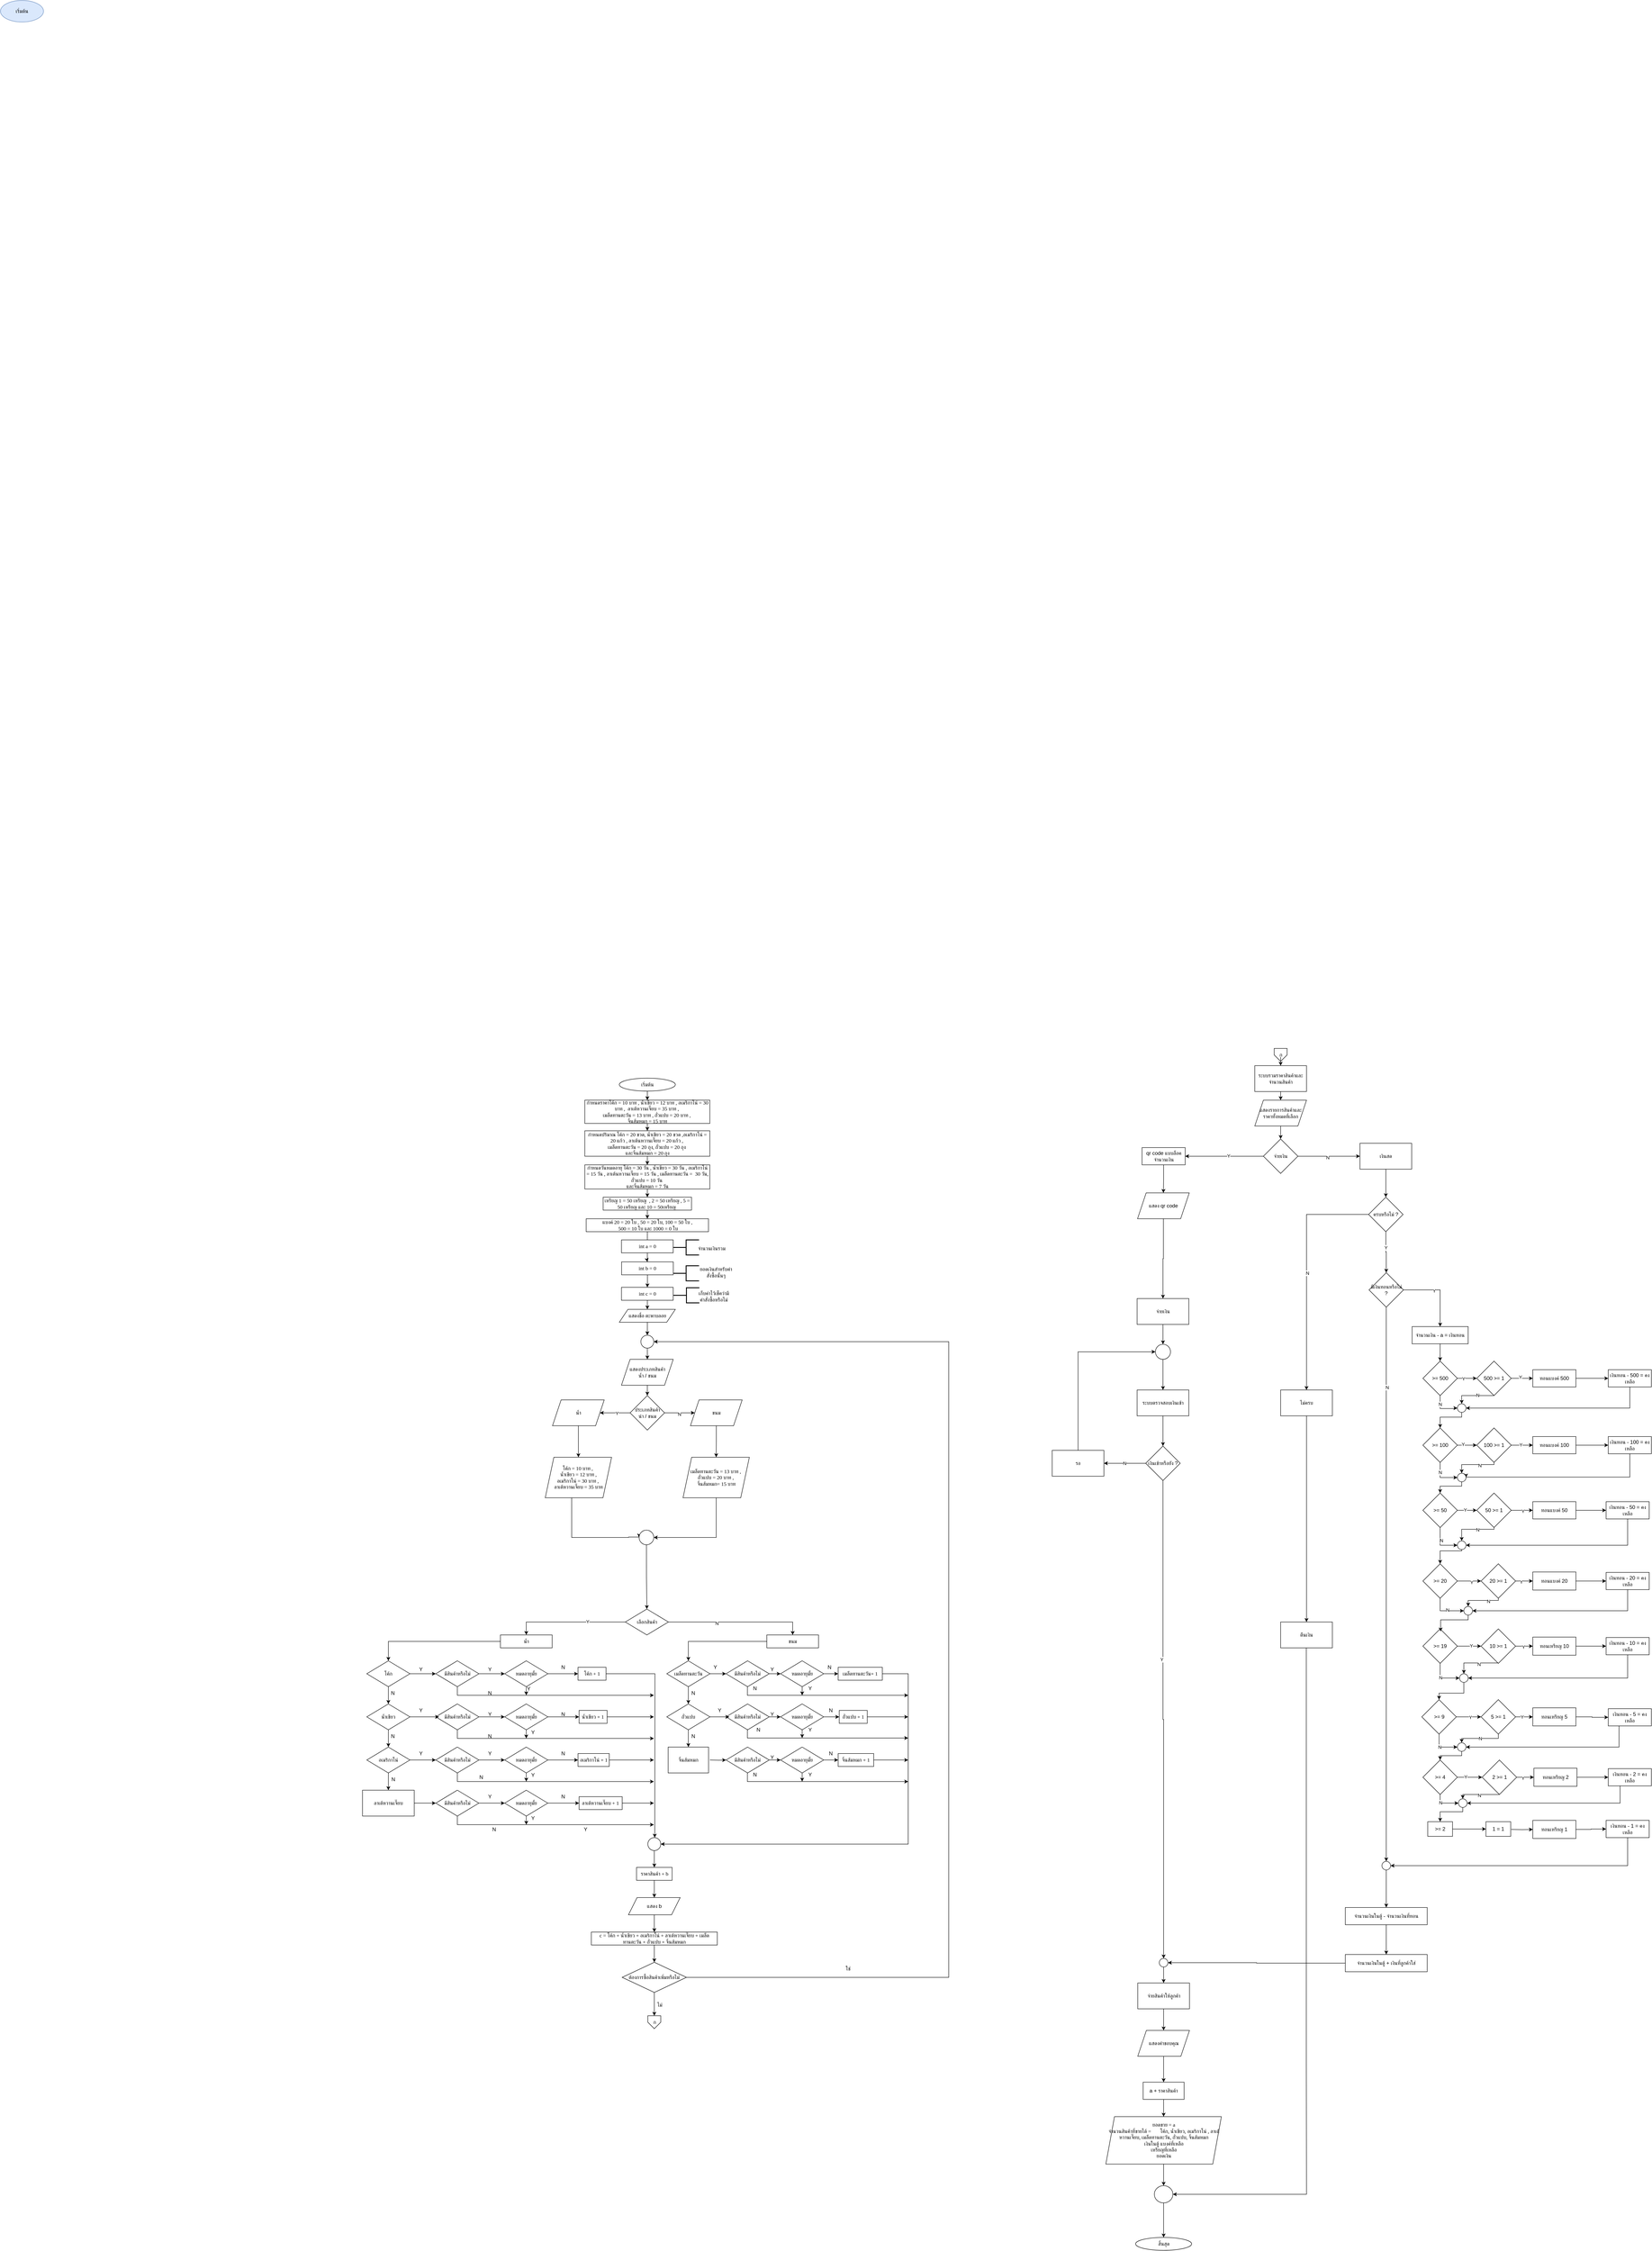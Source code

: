 <mxfile version="28.0.6">
  <diagram name="หน้า-1" id="Dc6OE4Y66nQryTNvka9u">
    <mxGraphModel dx="1603" dy="865" grid="1" gridSize="10" guides="1" tooltips="1" connect="1" arrows="1" fold="1" page="1" pageScale="1" pageWidth="850" pageHeight="1100" background="#FFFFFF" math="0" shadow="0">
      <root>
        <mxCell id="0" />
        <mxCell id="1" parent="0" />
        <mxCell id="2" value="เริ่มต้น" style="ellipse;whiteSpace=wrap;html=1;fillColor=#dae8fc;strokeColor=#6c8ebf;" parent="1" vertex="1">
          <mxGeometry x="350" y="40" width="100" height="50" as="geometry" />
        </mxCell>
        <mxCell id="KKggsDnjTwben7m9hlxS-72" style="edgeStyle=orthogonalEdgeStyle;rounded=0;orthogonalLoop=1;jettySize=auto;html=1;" edge="1" parent="1" source="KKggsDnjTwben7m9hlxS-73" target="KKggsDnjTwben7m9hlxS-75">
          <mxGeometry relative="1" as="geometry" />
        </mxCell>
        <mxCell id="KKggsDnjTwben7m9hlxS-73" value="&lt;font data-font-src=&quot;https://fonts.googleapis.com/css?family=Sarabun&quot; face=&quot;Sarabun&quot;&gt;เริ่มต้น&lt;/font&gt;" style="ellipse;whiteSpace=wrap;html=1;" vertex="1" parent="1">
          <mxGeometry x="1785.75" y="2539" width="130" height="30" as="geometry" />
        </mxCell>
        <mxCell id="KKggsDnjTwben7m9hlxS-74" style="edgeStyle=orthogonalEdgeStyle;rounded=0;orthogonalLoop=1;jettySize=auto;html=1;" edge="1" parent="1" source="KKggsDnjTwben7m9hlxS-75" target="KKggsDnjTwben7m9hlxS-77">
          <mxGeometry relative="1" as="geometry" />
        </mxCell>
        <mxCell id="KKggsDnjTwben7m9hlxS-75" value="&lt;font style=&quot;vertical-align: inherit;&quot;&gt;&lt;font style=&quot;vertical-align: inherit;&quot;&gt;กำหนดราคาโค้ก = 10 บาท , น้ำเขียว = 12 บาท , อเมริกาโน่ = 30 บาท ,&amp;nbsp; ลาเต้หวานเจี๊ยบ = 35 บาท ,&amp;nbsp;&lt;/font&gt;&lt;/font&gt;&lt;div&gt;&lt;font style=&quot;vertical-align: inherit;&quot;&gt;&lt;font style=&quot;vertical-align: inherit;&quot;&gt;เมล็ดทานตะวัน = 13 บาท , ถั่วแปบ = 20 บาท ,&amp;nbsp;&lt;/font&gt;&lt;/font&gt;&lt;/div&gt;&lt;div&gt;&lt;font style=&quot;vertical-align: inherit;&quot;&gt;&lt;font style=&quot;vertical-align: inherit;&quot;&gt;จิ้นส้มหมก = 15 บาท&lt;/font&gt;&lt;/font&gt;&lt;/div&gt;" style="rounded=0;whiteSpace=wrap;html=1;fontFamily=Sarabun;fontSource=https%3A%2F%2Ffonts.googleapis.com%2Fcss%3Ffamily%3DSarabun;" vertex="1" parent="1">
          <mxGeometry x="1705.75" y="2590" width="290" height="54" as="geometry" />
        </mxCell>
        <mxCell id="KKggsDnjTwben7m9hlxS-76" style="edgeStyle=orthogonalEdgeStyle;rounded=0;orthogonalLoop=1;jettySize=auto;html=1;entryX=0.5;entryY=0;entryDx=0;entryDy=0;" edge="1" parent="1" source="KKggsDnjTwben7m9hlxS-77" target="KKggsDnjTwben7m9hlxS-79">
          <mxGeometry relative="1" as="geometry" />
        </mxCell>
        <mxCell id="KKggsDnjTwben7m9hlxS-77" value="กำหนดปริมาณ โค้ก = 20 ขวด, น้ำเขียว = 20 ขวด ,อเมริกาโน่ = 20 แก้ว , ลาเต้นหวานเจี๊ยบ = 20 แก้ว ,&amp;nbsp;&lt;div&gt;เมล็ดทานตะวัน = 20 ถุง, ถั่วแปบ = 20 ถุง&amp;nbsp;&lt;/div&gt;&lt;div&gt;และจิ้นส้มหมก = 20 ถุง&lt;/div&gt;" style="rounded=0;whiteSpace=wrap;html=1;fontFamily=Sarabun;fontSource=https%3A%2F%2Ffonts.googleapis.com%2Fcss%3Ffamily%3DSarabun;" vertex="1" parent="1">
          <mxGeometry x="1705.75" y="2661" width="290" height="59" as="geometry" />
        </mxCell>
        <mxCell id="KKggsDnjTwben7m9hlxS-78" style="edgeStyle=orthogonalEdgeStyle;rounded=0;orthogonalLoop=1;jettySize=auto;html=1;" edge="1" parent="1" source="KKggsDnjTwben7m9hlxS-79" target="KKggsDnjTwben7m9hlxS-83">
          <mxGeometry relative="1" as="geometry" />
        </mxCell>
        <mxCell id="KKggsDnjTwben7m9hlxS-79" value="กำหนดวันหมดอายุ โค้ก = 30 วัน , น้ำเขียว = 3&lt;span style=&quot;background-color: transparent; color: light-dark(rgb(0, 0, 0), rgb(255, 255, 255));&quot;&gt;0 วัน , อเมริกาโน่ = 15 วัน , ลาเต้นหวานเจี๊ยบ = 15 วัน , เมล็ดทานตะวัน =&amp;nbsp; 30 วัน, ถั่วแปบ = 10 วัน&amp;nbsp;&lt;/span&gt;&lt;div&gt;&lt;span style=&quot;background-color: transparent; color: light-dark(rgb(0, 0, 0), rgb(255, 255, 255));&quot;&gt;และจิ้นส้มหมก = 7 วัน&lt;/span&gt;&lt;/div&gt;" style="rounded=0;whiteSpace=wrap;html=1;fontFamily=Sarabun;fontSource=https%3A%2F%2Ffonts.googleapis.com%2Fcss%3Ffamily%3DSarabun;" vertex="1" parent="1">
          <mxGeometry x="1705.75" y="2740" width="290" height="56" as="geometry" />
        </mxCell>
        <mxCell id="KKggsDnjTwben7m9hlxS-80" style="edgeStyle=orthogonalEdgeStyle;rounded=0;orthogonalLoop=1;jettySize=auto;html=1;entryX=0.5;entryY=0;entryDx=0;entryDy=0;" edge="1" parent="1" source="KKggsDnjTwben7m9hlxS-81" target="KKggsDnjTwben7m9hlxS-85">
          <mxGeometry relative="1" as="geometry" />
        </mxCell>
        <mxCell id="KKggsDnjTwben7m9hlxS-81" value="แบงค์ 20 = 20 ใบ , 50 = 20 ใบ, 100 = 50 ใบ ,&lt;div&gt;&amp;nbsp;500 = 10 ใบ และ 1000 = 0 ใบ&lt;/div&gt;" style="rounded=0;whiteSpace=wrap;html=1;fontFamily=Sarabun;fontSource=https%3A%2F%2Ffonts.googleapis.com%2Fcss%3Ffamily%3DSarabun;" vertex="1" parent="1">
          <mxGeometry x="1708.88" y="2865" width="283.75" height="30" as="geometry" />
        </mxCell>
        <mxCell id="KKggsDnjTwben7m9hlxS-82" style="edgeStyle=orthogonalEdgeStyle;rounded=0;orthogonalLoop=1;jettySize=auto;html=1;exitX=0.5;exitY=1;exitDx=0;exitDy=0;" edge="1" parent="1" source="KKggsDnjTwben7m9hlxS-83" target="KKggsDnjTwben7m9hlxS-81">
          <mxGeometry relative="1" as="geometry">
            <mxPoint x="1850.8" y="2844" as="sourcePoint" />
          </mxGeometry>
        </mxCell>
        <mxCell id="KKggsDnjTwben7m9hlxS-83" value="เหรียญ 1 = 50 เหรียญ&amp;nbsp; , 2 = 50 เหรียญ&amp;nbsp;, 5 = 50 เหรียญ&amp;nbsp;&lt;span style=&quot;background-color: transparent; color: light-dark(rgb(0, 0, 0), rgb(255, 255, 255));&quot;&gt;และ 10 = 50&lt;/span&gt;&lt;span style=&quot;background-color: transparent; color: light-dark(rgb(0, 0, 0), rgb(255, 255, 255));&quot;&gt;เหรียญ&lt;/span&gt;&lt;span style=&quot;background-color: transparent; color: light-dark(rgb(0, 0, 0), rgb(255, 255, 255));&quot;&gt;&amp;nbsp;&lt;/span&gt;" style="rounded=0;whiteSpace=wrap;html=1;fontFamily=Sarabun;fontSource=https%3A%2F%2Ffonts.googleapis.com%2Fcss%3Ffamily%3DSarabun;" vertex="1" parent="1">
          <mxGeometry x="1748.25" y="2815" width="205" height="30" as="geometry" />
        </mxCell>
        <mxCell id="KKggsDnjTwben7m9hlxS-84" style="edgeStyle=orthogonalEdgeStyle;rounded=0;orthogonalLoop=1;jettySize=auto;html=1;entryX=0.5;entryY=0;entryDx=0;entryDy=0;" edge="1" parent="1" source="KKggsDnjTwben7m9hlxS-85" target="KKggsDnjTwben7m9hlxS-225">
          <mxGeometry relative="1" as="geometry" />
        </mxCell>
        <mxCell id="KKggsDnjTwben7m9hlxS-85" value="int a = 0" style="rounded=0;whiteSpace=wrap;html=1;fontFamily=Sarabun;fontSource=https%3A%2F%2Ffonts.googleapis.com%2Fcss%3Ffamily%3DSarabun;" vertex="1" parent="1">
          <mxGeometry x="1790.75" y="2914" width="120" height="30" as="geometry" />
        </mxCell>
        <mxCell id="KKggsDnjTwben7m9hlxS-86" value="" style="strokeWidth=2;html=1;shape=mxgraph.flowchart.annotation_2;align=left;labelPosition=right;pointerEvents=1;" vertex="1" parent="1">
          <mxGeometry x="1910.75" y="2914" width="60" height="35" as="geometry" />
        </mxCell>
        <mxCell id="KKggsDnjTwben7m9hlxS-87" value="จำนวนเงินรวม" style="text;html=1;align=center;verticalAlign=middle;whiteSpace=wrap;rounded=0;" vertex="1" parent="1">
          <mxGeometry x="1960.75" y="2919" width="77.5" height="30" as="geometry" />
        </mxCell>
        <mxCell id="KKggsDnjTwben7m9hlxS-88" value="" style="verticalLabelPosition=bottom;verticalAlign=top;html=1;shape=offPageConnector;rounded=0;size=0.5;" vertex="1" parent="1">
          <mxGeometry x="3305" y="2470" width="30" height="30" as="geometry" />
        </mxCell>
        <mxCell id="KKggsDnjTwben7m9hlxS-89" style="edgeStyle=orthogonalEdgeStyle;rounded=0;orthogonalLoop=1;jettySize=auto;html=1;entryX=0.5;entryY=0;entryDx=0;entryDy=0;" edge="1" parent="1" source="KKggsDnjTwben7m9hlxS-90" target="KKggsDnjTwben7m9hlxS-523">
          <mxGeometry relative="1" as="geometry">
            <mxPoint x="3048.0" y="2555.0" as="targetPoint" />
          </mxGeometry>
        </mxCell>
        <mxCell id="KKggsDnjTwben7m9hlxS-90" value="ก" style="text;html=1;align=center;verticalAlign=middle;resizable=0;points=[];autosize=1;strokeColor=none;fillColor=none;" vertex="1" parent="1">
          <mxGeometry x="3305" y="2470" width="30" height="30" as="geometry" />
        </mxCell>
        <mxCell id="KKggsDnjTwben7m9hlxS-408" value="" style="edgeStyle=orthogonalEdgeStyle;rounded=0;orthogonalLoop=1;jettySize=auto;html=1;" edge="1" parent="1" source="KKggsDnjTwben7m9hlxS-92" target="KKggsDnjTwben7m9hlxS-407">
          <mxGeometry relative="1" as="geometry" />
        </mxCell>
        <mxCell id="KKggsDnjTwben7m9hlxS-92" value="ยอดขาย = a&lt;div&gt;จำนวนสินค้าที่ขายได้ =&amp;nbsp;&lt;span style=&quot;white-space: pre;&quot;&gt;&#x9;&lt;/span&gt;โค้ก, น้ำเขียว, อเมริกาโน่ , ลาเต้หวานเจี๊ยบ, เมล็ดทานตะวัน, ถั่วแปบ, จิ้นส้มหมก&lt;/div&gt;&lt;div&gt;เงินในตู้ แบงค์ที่เหลือ&lt;/div&gt;&lt;div&gt;เหรียญที่เหลือ&lt;/div&gt;&lt;div&gt;ยอดเงิน&lt;/div&gt;" style="shape=parallelogram;perimeter=parallelogramPerimeter;whiteSpace=wrap;html=1;fixedSize=1;fontFamily=Sarabun;fontSource=https%3A%2F%2Ffonts.googleapis.com%2Fcss%3Ffamily%3DSarabun;" vertex="1" parent="1">
          <mxGeometry x="2914.5" y="4947" width="268" height="110" as="geometry" />
        </mxCell>
        <mxCell id="KKggsDnjTwben7m9hlxS-94" style="edgeStyle=orthogonalEdgeStyle;rounded=0;orthogonalLoop=1;jettySize=auto;html=1;entryX=0;entryY=0.5;entryDx=0;entryDy=0;" edge="1" parent="1" source="KKggsDnjTwben7m9hlxS-95" target="KKggsDnjTwben7m9hlxS-453">
          <mxGeometry relative="1" as="geometry">
            <mxPoint x="3512" y="2720" as="targetPoint" />
          </mxGeometry>
        </mxCell>
        <mxCell id="KKggsDnjTwben7m9hlxS-531" value="N" style="edgeLabel;html=1;align=center;verticalAlign=middle;resizable=0;points=[];" vertex="1" connectable="0" parent="KKggsDnjTwben7m9hlxS-94">
          <mxGeometry x="-0.046" y="-3" relative="1" as="geometry">
            <mxPoint as="offset" />
          </mxGeometry>
        </mxCell>
        <mxCell id="KKggsDnjTwben7m9hlxS-375" style="edgeStyle=orthogonalEdgeStyle;rounded=0;orthogonalLoop=1;jettySize=auto;html=1;entryX=1;entryY=0.5;entryDx=0;entryDy=0;" edge="1" parent="1" source="KKggsDnjTwben7m9hlxS-95" target="KKggsDnjTwben7m9hlxS-97">
          <mxGeometry relative="1" as="geometry" />
        </mxCell>
        <mxCell id="KKggsDnjTwben7m9hlxS-530" value="Y" style="edgeLabel;html=1;align=center;verticalAlign=middle;resizable=0;points=[];" vertex="1" connectable="0" parent="KKggsDnjTwben7m9hlxS-375">
          <mxGeometry x="-0.104" y="-1" relative="1" as="geometry">
            <mxPoint as="offset" />
          </mxGeometry>
        </mxCell>
        <mxCell id="KKggsDnjTwben7m9hlxS-95" value="จ่ายเงิน" style="rhombus;whiteSpace=wrap;html=1;" vertex="1" parent="1">
          <mxGeometry x="3280" y="2680" width="80" height="80" as="geometry" />
        </mxCell>
        <mxCell id="KKggsDnjTwben7m9hlxS-96" style="edgeStyle=orthogonalEdgeStyle;rounded=0;orthogonalLoop=1;jettySize=auto;html=1;" edge="1" parent="1" source="KKggsDnjTwben7m9hlxS-97" target="KKggsDnjTwben7m9hlxS-99">
          <mxGeometry relative="1" as="geometry" />
        </mxCell>
        <mxCell id="KKggsDnjTwben7m9hlxS-97" value="qr code แบบล็อคจำนวนเงิน" style="rounded=0;whiteSpace=wrap;html=1;" vertex="1" parent="1">
          <mxGeometry x="2998.5" y="2700" width="100" height="40" as="geometry" />
        </mxCell>
        <mxCell id="KKggsDnjTwben7m9hlxS-404" style="edgeStyle=orthogonalEdgeStyle;rounded=0;orthogonalLoop=1;jettySize=auto;html=1;entryX=0.5;entryY=0;entryDx=0;entryDy=0;" edge="1" parent="1" source="KKggsDnjTwben7m9hlxS-99" target="KKggsDnjTwben7m9hlxS-403">
          <mxGeometry relative="1" as="geometry" />
        </mxCell>
        <mxCell id="KKggsDnjTwben7m9hlxS-99" value="แสดง qr code" style="shape=parallelogram;perimeter=parallelogramPerimeter;whiteSpace=wrap;html=1;fixedSize=1;" vertex="1" parent="1">
          <mxGeometry x="2988" y="2805" width="120" height="60" as="geometry" />
        </mxCell>
        <mxCell id="KKggsDnjTwben7m9hlxS-100" style="edgeStyle=orthogonalEdgeStyle;rounded=0;orthogonalLoop=1;jettySize=auto;html=1;entryX=0.5;entryY=0;entryDx=0;entryDy=0;" edge="1" parent="1" source="KKggsDnjTwben7m9hlxS-101" target="KKggsDnjTwben7m9hlxS-179">
          <mxGeometry relative="1" as="geometry" />
        </mxCell>
        <mxCell id="KKggsDnjTwben7m9hlxS-101" value="แสดงชื่อ ตะพาบลอย" style="shape=parallelogram;perimeter=parallelogramPerimeter;whiteSpace=wrap;html=1;fixedSize=1;fontFamily=Sarabun;fontSource=https%3A%2F%2Ffonts.googleapis.com%2Fcss%3Ffamily%3DSarabun;" vertex="1" parent="1">
          <mxGeometry x="1785.75" y="3075" width="130" height="30" as="geometry" />
        </mxCell>
        <mxCell id="KKggsDnjTwben7m9hlxS-102" style="edgeStyle=orthogonalEdgeStyle;rounded=0;orthogonalLoop=1;jettySize=auto;html=1;entryX=0.5;entryY=0;entryDx=0;entryDy=0;" edge="1" parent="1" source="KKggsDnjTwben7m9hlxS-104" target="KKggsDnjTwben7m9hlxS-106">
          <mxGeometry relative="1" as="geometry" />
        </mxCell>
        <mxCell id="KKggsDnjTwben7m9hlxS-466" value="Y" style="edgeLabel;html=1;align=center;verticalAlign=middle;resizable=0;points=[];" vertex="1" connectable="0" parent="KKggsDnjTwben7m9hlxS-102">
          <mxGeometry x="-0.325" y="-1" relative="1" as="geometry">
            <mxPoint as="offset" />
          </mxGeometry>
        </mxCell>
        <mxCell id="KKggsDnjTwben7m9hlxS-103" style="edgeStyle=orthogonalEdgeStyle;rounded=0;orthogonalLoop=1;jettySize=auto;html=1;entryX=0.5;entryY=0;entryDx=0;entryDy=0;" edge="1" parent="1" source="KKggsDnjTwben7m9hlxS-104" target="KKggsDnjTwben7m9hlxS-170">
          <mxGeometry relative="1" as="geometry" />
        </mxCell>
        <mxCell id="KKggsDnjTwben7m9hlxS-467" value="N" style="edgeLabel;html=1;align=center;verticalAlign=middle;resizable=0;points=[];" vertex="1" connectable="0" parent="KKggsDnjTwben7m9hlxS-103">
          <mxGeometry x="-0.294" y="-3" relative="1" as="geometry">
            <mxPoint as="offset" />
          </mxGeometry>
        </mxCell>
        <mxCell id="KKggsDnjTwben7m9hlxS-104" value="เลือกสินค้า" style="rhombus;whiteSpace=wrap;html=1;fontFamily=Sarabun;fontSource=https%3A%2F%2Ffonts.googleapis.com%2Fcss%3Ffamily%3DSarabun;" vertex="1" parent="1">
          <mxGeometry x="1799.69" y="3770" width="100" height="60" as="geometry" />
        </mxCell>
        <mxCell id="KKggsDnjTwben7m9hlxS-105" style="edgeStyle=orthogonalEdgeStyle;rounded=0;orthogonalLoop=1;jettySize=auto;html=1;" edge="1" parent="1" source="KKggsDnjTwben7m9hlxS-106" target="KKggsDnjTwben7m9hlxS-109">
          <mxGeometry relative="1" as="geometry" />
        </mxCell>
        <mxCell id="KKggsDnjTwben7m9hlxS-106" value="น้ำ" style="rounded=0;whiteSpace=wrap;html=1;fontFamily=Sarabun;fontSource=https%3A%2F%2Ffonts.googleapis.com%2Fcss%3Ffamily%3DSarabun;" vertex="1" parent="1">
          <mxGeometry x="1509.94" y="3830" width="120" height="30" as="geometry" />
        </mxCell>
        <mxCell id="KKggsDnjTwben7m9hlxS-107" style="edgeStyle=orthogonalEdgeStyle;rounded=0;orthogonalLoop=1;jettySize=auto;html=1;" edge="1" parent="1" source="KKggsDnjTwben7m9hlxS-109" target="KKggsDnjTwben7m9hlxS-111">
          <mxGeometry relative="1" as="geometry" />
        </mxCell>
        <mxCell id="KKggsDnjTwben7m9hlxS-488" value="" style="edgeStyle=orthogonalEdgeStyle;rounded=0;orthogonalLoop=1;jettySize=auto;html=1;" edge="1" parent="1" source="KKggsDnjTwben7m9hlxS-109" target="KKggsDnjTwben7m9hlxS-118">
          <mxGeometry relative="1" as="geometry" />
        </mxCell>
        <mxCell id="KKggsDnjTwben7m9hlxS-109" value="โค้ก" style="rhombus;whiteSpace=wrap;html=1;fontFamily=Sarabun;fontSource=https%3A%2F%2Ffonts.googleapis.com%2Fcss%3Ffamily%3DSarabun;" vertex="1" parent="1">
          <mxGeometry x="1200" y="3890" width="100" height="60" as="geometry" />
        </mxCell>
        <mxCell id="KKggsDnjTwben7m9hlxS-110" style="edgeStyle=orthogonalEdgeStyle;rounded=0;orthogonalLoop=1;jettySize=auto;html=1;" edge="1" parent="1" source="KKggsDnjTwben7m9hlxS-111" target="KKggsDnjTwben7m9hlxS-114">
          <mxGeometry relative="1" as="geometry" />
        </mxCell>
        <mxCell id="KKggsDnjTwben7m9hlxS-111" value="น้ำเขียว" style="rhombus;whiteSpace=wrap;html=1;fontFamily=Sarabun;fontSource=https%3A%2F%2Ffonts.googleapis.com%2Fcss%3Ffamily%3DSarabun;" vertex="1" parent="1">
          <mxGeometry x="1200" y="3990" width="100" height="60" as="geometry" />
        </mxCell>
        <mxCell id="KKggsDnjTwben7m9hlxS-112" style="edgeStyle=orthogonalEdgeStyle;rounded=0;orthogonalLoop=1;jettySize=auto;html=1;" edge="1" parent="1" source="KKggsDnjTwben7m9hlxS-114">
          <mxGeometry relative="1" as="geometry">
            <mxPoint x="1250.0" y="4190" as="targetPoint" />
          </mxGeometry>
        </mxCell>
        <mxCell id="KKggsDnjTwben7m9hlxS-113" value="" style="edgeStyle=orthogonalEdgeStyle;rounded=0;orthogonalLoop=1;jettySize=auto;html=1;" edge="1" parent="1" source="KKggsDnjTwben7m9hlxS-114" target="KKggsDnjTwben7m9hlxS-129">
          <mxGeometry relative="1" as="geometry" />
        </mxCell>
        <mxCell id="KKggsDnjTwben7m9hlxS-114" value="อเมริกาโน่" style="rhombus;whiteSpace=wrap;html=1;fontFamily=Sarabun;fontSource=https%3A%2F%2Ffonts.googleapis.com%2Fcss%3Ffamily%3DSarabun;" vertex="1" parent="1">
          <mxGeometry x="1200" y="4090" width="100" height="60" as="geometry" />
        </mxCell>
        <mxCell id="KKggsDnjTwben7m9hlxS-115" style="edgeStyle=orthogonalEdgeStyle;rounded=0;orthogonalLoop=1;jettySize=auto;html=1;exitX=1;exitY=0.5;exitDx=0;exitDy=0;" edge="1" parent="1" target="KKggsDnjTwben7m9hlxS-134" source="KKggsDnjTwben7m9hlxS-236">
          <mxGeometry relative="1" as="geometry">
            <mxPoint x="1355.94" y="4220" as="sourcePoint" />
          </mxGeometry>
        </mxCell>
        <mxCell id="KKggsDnjTwben7m9hlxS-116" style="edgeStyle=orthogonalEdgeStyle;rounded=0;orthogonalLoop=1;jettySize=auto;html=1;" edge="1" parent="1" source="KKggsDnjTwben7m9hlxS-118" target="KKggsDnjTwben7m9hlxS-121">
          <mxGeometry relative="1" as="geometry" />
        </mxCell>
        <mxCell id="KKggsDnjTwben7m9hlxS-117" style="edgeStyle=orthogonalEdgeStyle;rounded=0;orthogonalLoop=1;jettySize=auto;html=1;exitX=0.5;exitY=1;exitDx=0;exitDy=0;" edge="1" parent="1" source="KKggsDnjTwben7m9hlxS-118">
          <mxGeometry relative="1" as="geometry">
            <mxPoint x="1865.94" y="3970" as="targetPoint" />
            <Array as="points">
              <mxPoint x="1410" y="3970" />
            </Array>
          </mxGeometry>
        </mxCell>
        <mxCell id="KKggsDnjTwben7m9hlxS-118" value="มีสินค้าหรือไม่" style="rhombus;whiteSpace=wrap;html=1;fontFamily=Sarabun;fontSource=https%3A%2F%2Ffonts.googleapis.com%2Fcss%3Ffamily%3DSarabun;" vertex="1" parent="1">
          <mxGeometry x="1360" y="3890" width="100" height="60" as="geometry" />
        </mxCell>
        <mxCell id="KKggsDnjTwben7m9hlxS-119" style="edgeStyle=orthogonalEdgeStyle;rounded=0;orthogonalLoop=1;jettySize=auto;html=1;entryX=0;entryY=0.5;entryDx=0;entryDy=0;" edge="1" parent="1" source="KKggsDnjTwben7m9hlxS-121" target="KKggsDnjTwben7m9hlxS-122">
          <mxGeometry relative="1" as="geometry" />
        </mxCell>
        <mxCell id="KKggsDnjTwben7m9hlxS-120" style="edgeStyle=orthogonalEdgeStyle;rounded=0;orthogonalLoop=1;jettySize=auto;html=1;" edge="1" parent="1" source="KKggsDnjTwben7m9hlxS-121">
          <mxGeometry relative="1" as="geometry">
            <mxPoint x="1569.94" y="3970" as="targetPoint" />
          </mxGeometry>
        </mxCell>
        <mxCell id="KKggsDnjTwben7m9hlxS-121" value="หมดอายุมั้ย" style="rhombus;whiteSpace=wrap;html=1;fontFamily=Sarabun;fontSource=https%3A%2F%2Ffonts.googleapis.com%2Fcss%3Ffamily%3DSarabun;" vertex="1" parent="1">
          <mxGeometry x="1519.94" y="3890" width="100" height="60" as="geometry" />
        </mxCell>
        <mxCell id="KKggsDnjTwben7m9hlxS-122" value="โค้ก + 1" style="rounded=0;whiteSpace=wrap;html=1;fontFamily=Sarabun;fontSource=https%3A%2F%2Ffonts.googleapis.com%2Fcss%3Ffamily%3DSarabun;" vertex="1" parent="1">
          <mxGeometry x="1689.94" y="3905" width="65" height="30" as="geometry" />
        </mxCell>
        <mxCell id="KKggsDnjTwben7m9hlxS-123" style="edgeStyle=orthogonalEdgeStyle;rounded=0;orthogonalLoop=1;jettySize=auto;html=1;entryX=0;entryY=0.5;entryDx=0;entryDy=0;" edge="1" parent="1" source="KKggsDnjTwben7m9hlxS-124" target="KKggsDnjTwben7m9hlxS-127">
          <mxGeometry relative="1" as="geometry" />
        </mxCell>
        <mxCell id="KKggsDnjTwben7m9hlxS-124" value="มีสินค้าหรือไม่" style="rhombus;whiteSpace=wrap;html=1;fontFamily=Sarabun;fontSource=https%3A%2F%2Ffonts.googleapis.com%2Fcss%3Ffamily%3DSarabun;" vertex="1" parent="1">
          <mxGeometry x="1360" y="3990" width="100" height="60" as="geometry" />
        </mxCell>
        <mxCell id="KKggsDnjTwben7m9hlxS-125" style="edgeStyle=orthogonalEdgeStyle;rounded=0;orthogonalLoop=1;jettySize=auto;html=1;" edge="1" parent="1" source="KKggsDnjTwben7m9hlxS-127" target="KKggsDnjTwben7m9hlxS-139">
          <mxGeometry relative="1" as="geometry" />
        </mxCell>
        <mxCell id="KKggsDnjTwben7m9hlxS-126" style="edgeStyle=orthogonalEdgeStyle;rounded=0;orthogonalLoop=1;jettySize=auto;html=1;" edge="1" parent="1" source="KKggsDnjTwben7m9hlxS-127">
          <mxGeometry relative="1" as="geometry">
            <mxPoint x="1569.94" y="4070" as="targetPoint" />
          </mxGeometry>
        </mxCell>
        <mxCell id="KKggsDnjTwben7m9hlxS-127" value="หมดอายุมั้ย" style="rhombus;whiteSpace=wrap;html=1;fontFamily=Sarabun;fontSource=https%3A%2F%2Ffonts.googleapis.com%2Fcss%3Ffamily%3DSarabun;" vertex="1" parent="1">
          <mxGeometry x="1519.94" y="3990" width="100" height="60" as="geometry" />
        </mxCell>
        <mxCell id="KKggsDnjTwben7m9hlxS-128" style="edgeStyle=orthogonalEdgeStyle;rounded=0;orthogonalLoop=1;jettySize=auto;html=1;entryX=0;entryY=0.5;entryDx=0;entryDy=0;" edge="1" parent="1" source="KKggsDnjTwben7m9hlxS-129" target="KKggsDnjTwben7m9hlxS-132">
          <mxGeometry relative="1" as="geometry" />
        </mxCell>
        <mxCell id="KKggsDnjTwben7m9hlxS-129" value="มีสินค้าหรือไม่" style="rhombus;whiteSpace=wrap;html=1;fontFamily=Sarabun;fontSource=https%3A%2F%2Ffonts.googleapis.com%2Fcss%3Ffamily%3DSarabun;" vertex="1" parent="1">
          <mxGeometry x="1360" y="4090" width="100" height="60" as="geometry" />
        </mxCell>
        <mxCell id="KKggsDnjTwben7m9hlxS-130" style="edgeStyle=orthogonalEdgeStyle;rounded=0;orthogonalLoop=1;jettySize=auto;html=1;entryX=0;entryY=0.5;entryDx=0;entryDy=0;" edge="1" parent="1" source="KKggsDnjTwben7m9hlxS-132" target="KKggsDnjTwben7m9hlxS-143">
          <mxGeometry relative="1" as="geometry" />
        </mxCell>
        <mxCell id="KKggsDnjTwben7m9hlxS-131" style="edgeStyle=orthogonalEdgeStyle;rounded=0;orthogonalLoop=1;jettySize=auto;html=1;" edge="1" parent="1" source="KKggsDnjTwben7m9hlxS-132">
          <mxGeometry relative="1" as="geometry">
            <mxPoint x="1569.94" y="4170" as="targetPoint" />
          </mxGeometry>
        </mxCell>
        <mxCell id="KKggsDnjTwben7m9hlxS-132" value="หมดอายุมั้ย" style="rhombus;whiteSpace=wrap;html=1;fontFamily=Sarabun;fontSource=https%3A%2F%2Ffonts.googleapis.com%2Fcss%3Ffamily%3DSarabun;" vertex="1" parent="1">
          <mxGeometry x="1519.94" y="4090" width="100" height="60" as="geometry" />
        </mxCell>
        <mxCell id="KKggsDnjTwben7m9hlxS-133" style="edgeStyle=orthogonalEdgeStyle;rounded=0;orthogonalLoop=1;jettySize=auto;html=1;entryX=0;entryY=0.5;entryDx=0;entryDy=0;" edge="1" parent="1" source="KKggsDnjTwben7m9hlxS-134" target="KKggsDnjTwben7m9hlxS-136">
          <mxGeometry relative="1" as="geometry" />
        </mxCell>
        <mxCell id="KKggsDnjTwben7m9hlxS-134" value="มีสินค้าหรือไม่" style="rhombus;whiteSpace=wrap;html=1;fontFamily=Sarabun;fontSource=https%3A%2F%2Ffonts.googleapis.com%2Fcss%3Ffamily%3DSarabun;" vertex="1" parent="1">
          <mxGeometry x="1360" y="4190" width="100" height="60" as="geometry" />
        </mxCell>
        <mxCell id="KKggsDnjTwben7m9hlxS-135" style="edgeStyle=orthogonalEdgeStyle;rounded=0;orthogonalLoop=1;jettySize=auto;html=1;entryX=0;entryY=0.5;entryDx=0;entryDy=0;" edge="1" parent="1" source="KKggsDnjTwben7m9hlxS-136" target="KKggsDnjTwben7m9hlxS-141">
          <mxGeometry relative="1" as="geometry" />
        </mxCell>
        <mxCell id="KKggsDnjTwben7m9hlxS-136" value="หมดอายุมั้ย" style="rhombus;whiteSpace=wrap;html=1;fontFamily=Sarabun;fontSource=https%3A%2F%2Ffonts.googleapis.com%2Fcss%3Ffamily%3DSarabun;" vertex="1" parent="1">
          <mxGeometry x="1519.94" y="4190" width="100" height="60" as="geometry" />
        </mxCell>
        <mxCell id="KKggsDnjTwben7m9hlxS-137" style="edgeStyle=orthogonalEdgeStyle;rounded=0;orthogonalLoop=1;jettySize=auto;html=1;entryX=0.075;entryY=0.5;entryDx=0;entryDy=0;entryPerimeter=0;" edge="1" parent="1" source="KKggsDnjTwben7m9hlxS-111" target="KKggsDnjTwben7m9hlxS-124">
          <mxGeometry relative="1" as="geometry" />
        </mxCell>
        <mxCell id="KKggsDnjTwben7m9hlxS-138" style="edgeStyle=orthogonalEdgeStyle;rounded=0;orthogonalLoop=1;jettySize=auto;html=1;" edge="1" parent="1" source="KKggsDnjTwben7m9hlxS-139">
          <mxGeometry relative="1" as="geometry">
            <mxPoint x="1865.94" y="4020" as="targetPoint" />
          </mxGeometry>
        </mxCell>
        <mxCell id="KKggsDnjTwben7m9hlxS-139" value="น้ำเขียว + 1" style="rounded=0;whiteSpace=wrap;html=1;fontFamily=Sarabun;fontSource=https%3A%2F%2Ffonts.googleapis.com%2Fcss%3Ffamily%3DSarabun;" vertex="1" parent="1">
          <mxGeometry x="1692.44" y="4005" width="65" height="30" as="geometry" />
        </mxCell>
        <mxCell id="KKggsDnjTwben7m9hlxS-140" style="edgeStyle=orthogonalEdgeStyle;rounded=0;orthogonalLoop=1;jettySize=auto;html=1;" edge="1" parent="1" source="KKggsDnjTwben7m9hlxS-141">
          <mxGeometry relative="1" as="geometry">
            <mxPoint x="1865.94" y="4220" as="targetPoint" />
          </mxGeometry>
        </mxCell>
        <mxCell id="KKggsDnjTwben7m9hlxS-141" value="ลาเต้หวานเจี๊ยบ + 1" style="rounded=0;whiteSpace=wrap;html=1;fontFamily=Sarabun;fontSource=https%3A%2F%2Ffonts.googleapis.com%2Fcss%3Ffamily%3DSarabun;" vertex="1" parent="1">
          <mxGeometry x="1692.44" y="4205" width="100" height="30" as="geometry" />
        </mxCell>
        <mxCell id="KKggsDnjTwben7m9hlxS-142" style="edgeStyle=orthogonalEdgeStyle;rounded=0;orthogonalLoop=1;jettySize=auto;html=1;" edge="1" parent="1" source="KKggsDnjTwben7m9hlxS-143">
          <mxGeometry relative="1" as="geometry">
            <mxPoint x="1865.94" y="4120" as="targetPoint" />
          </mxGeometry>
        </mxCell>
        <mxCell id="KKggsDnjTwben7m9hlxS-143" value="อเมริกาโน่ + 1" style="rounded=0;whiteSpace=wrap;html=1;fontFamily=Sarabun;fontSource=https%3A%2F%2Ffonts.googleapis.com%2Fcss%3Ffamily%3DSarabun;" vertex="1" parent="1">
          <mxGeometry x="1689.94" y="4105" width="72.5" height="30" as="geometry" />
        </mxCell>
        <mxCell id="KKggsDnjTwben7m9hlxS-144" style="edgeStyle=orthogonalEdgeStyle;rounded=0;orthogonalLoop=1;jettySize=auto;html=1;" edge="1" parent="1" source="KKggsDnjTwben7m9hlxS-146" target="KKggsDnjTwben7m9hlxS-148">
          <mxGeometry relative="1" as="geometry" />
        </mxCell>
        <mxCell id="KKggsDnjTwben7m9hlxS-145" style="edgeStyle=orthogonalEdgeStyle;rounded=0;orthogonalLoop=1;jettySize=auto;html=1;entryX=0;entryY=0.5;entryDx=0;entryDy=0;" edge="1" parent="1" source="KKggsDnjTwben7m9hlxS-146" target="KKggsDnjTwben7m9hlxS-151">
          <mxGeometry relative="1" as="geometry" />
        </mxCell>
        <mxCell id="KKggsDnjTwben7m9hlxS-146" value="เมล็ดทานตะวัน" style="rhombus;whiteSpace=wrap;html=1;fontFamily=Sarabun;fontSource=https%3A%2F%2Ffonts.googleapis.com%2Fcss%3Ffamily%3DSarabun;" vertex="1" parent="1">
          <mxGeometry x="1895.94" y="3890" width="100" height="60" as="geometry" />
        </mxCell>
        <mxCell id="KKggsDnjTwben7m9hlxS-147" style="edgeStyle=orthogonalEdgeStyle;rounded=0;orthogonalLoop=1;jettySize=auto;html=1;" edge="1" parent="1" source="KKggsDnjTwben7m9hlxS-148">
          <mxGeometry relative="1" as="geometry">
            <mxPoint x="1945.94" y="4090" as="targetPoint" />
          </mxGeometry>
        </mxCell>
        <mxCell id="KKggsDnjTwben7m9hlxS-148" value="ถั่วแปบ" style="rhombus;whiteSpace=wrap;html=1;fontFamily=Sarabun;fontSource=https%3A%2F%2Ffonts.googleapis.com%2Fcss%3Ffamily%3DSarabun;" vertex="1" parent="1">
          <mxGeometry x="1895.94" y="3990" width="100" height="60" as="geometry" />
        </mxCell>
        <mxCell id="KKggsDnjTwben7m9hlxS-149" value="" style="edgeStyle=orthogonalEdgeStyle;rounded=0;orthogonalLoop=1;jettySize=auto;html=1;" edge="1" parent="1" target="KKggsDnjTwben7m9hlxS-161">
          <mxGeometry relative="1" as="geometry">
            <mxPoint x="1995.94" y="4120" as="sourcePoint" />
          </mxGeometry>
        </mxCell>
        <mxCell id="KKggsDnjTwben7m9hlxS-150" style="edgeStyle=orthogonalEdgeStyle;rounded=0;orthogonalLoop=1;jettySize=auto;html=1;" edge="1" parent="1" source="KKggsDnjTwben7m9hlxS-151" target="KKggsDnjTwben7m9hlxS-153">
          <mxGeometry relative="1" as="geometry" />
        </mxCell>
        <mxCell id="KKggsDnjTwben7m9hlxS-151" value="มีสินค้าหรือไม่" style="rhombus;whiteSpace=wrap;html=1;fontFamily=Sarabun;fontSource=https%3A%2F%2Ffonts.googleapis.com%2Fcss%3Ffamily%3DSarabun;" vertex="1" parent="1">
          <mxGeometry x="2033.44" y="3890" width="100" height="60" as="geometry" />
        </mxCell>
        <mxCell id="KKggsDnjTwben7m9hlxS-152" style="edgeStyle=orthogonalEdgeStyle;rounded=0;orthogonalLoop=1;jettySize=auto;html=1;entryX=0;entryY=0.5;entryDx=0;entryDy=0;" edge="1" parent="1" source="KKggsDnjTwben7m9hlxS-153" target="KKggsDnjTwben7m9hlxS-155">
          <mxGeometry relative="1" as="geometry" />
        </mxCell>
        <mxCell id="KKggsDnjTwben7m9hlxS-153" value="หมดอายุมั้ย" style="rhombus;whiteSpace=wrap;html=1;fontFamily=Sarabun;fontSource=https%3A%2F%2Ffonts.googleapis.com%2Fcss%3Ffamily%3DSarabun;" vertex="1" parent="1">
          <mxGeometry x="2159.94" y="3890" width="100" height="60" as="geometry" />
        </mxCell>
        <mxCell id="KKggsDnjTwben7m9hlxS-154" style="edgeStyle=orthogonalEdgeStyle;rounded=0;orthogonalLoop=1;jettySize=auto;html=1;entryX=1;entryY=0.5;entryDx=0;entryDy=0;" edge="1" parent="1" source="KKggsDnjTwben7m9hlxS-155" target="KKggsDnjTwben7m9hlxS-174">
          <mxGeometry relative="1" as="geometry">
            <Array as="points">
              <mxPoint x="2455.94" y="3920" />
              <mxPoint x="2455.94" y="4315" />
            </Array>
          </mxGeometry>
        </mxCell>
        <mxCell id="KKggsDnjTwben7m9hlxS-155" value="เมล็ดทานตะวัน+ 1" style="rounded=0;whiteSpace=wrap;html=1;fontFamily=Sarabun;fontSource=https%3A%2F%2Ffonts.googleapis.com%2Fcss%3Ffamily%3DSarabun;" vertex="1" parent="1">
          <mxGeometry x="2293.44" y="3905" width="102.5" height="30" as="geometry" />
        </mxCell>
        <mxCell id="KKggsDnjTwben7m9hlxS-156" style="edgeStyle=orthogonalEdgeStyle;rounded=0;orthogonalLoop=1;jettySize=auto;html=1;entryX=0;entryY=0.5;entryDx=0;entryDy=0;" edge="1" parent="1" source="KKggsDnjTwben7m9hlxS-157" target="KKggsDnjTwben7m9hlxS-159">
          <mxGeometry relative="1" as="geometry" />
        </mxCell>
        <mxCell id="KKggsDnjTwben7m9hlxS-157" value="มีสินค้าหรือไม่" style="rhombus;whiteSpace=wrap;html=1;fontFamily=Sarabun;fontSource=https%3A%2F%2Ffonts.googleapis.com%2Fcss%3Ffamily%3DSarabun;" vertex="1" parent="1">
          <mxGeometry x="2033.44" y="3990" width="100" height="60" as="geometry" />
        </mxCell>
        <mxCell id="KKggsDnjTwben7m9hlxS-158" style="edgeStyle=orthogonalEdgeStyle;rounded=0;orthogonalLoop=1;jettySize=auto;html=1;" edge="1" parent="1" source="KKggsDnjTwben7m9hlxS-159" target="KKggsDnjTwben7m9hlxS-166">
          <mxGeometry relative="1" as="geometry" />
        </mxCell>
        <mxCell id="KKggsDnjTwben7m9hlxS-159" value="หมดอายุมั้ย" style="rhombus;whiteSpace=wrap;html=1;fontFamily=Sarabun;fontSource=https%3A%2F%2Ffonts.googleapis.com%2Fcss%3Ffamily%3DSarabun;" vertex="1" parent="1">
          <mxGeometry x="2159.94" y="3990" width="100" height="60" as="geometry" />
        </mxCell>
        <mxCell id="KKggsDnjTwben7m9hlxS-160" style="edgeStyle=orthogonalEdgeStyle;rounded=0;orthogonalLoop=1;jettySize=auto;html=1;entryX=0;entryY=0.5;entryDx=0;entryDy=0;" edge="1" parent="1" source="KKggsDnjTwben7m9hlxS-161" target="KKggsDnjTwben7m9hlxS-163">
          <mxGeometry relative="1" as="geometry" />
        </mxCell>
        <mxCell id="KKggsDnjTwben7m9hlxS-161" value="มีสินค้าหรือไม่" style="rhombus;whiteSpace=wrap;html=1;fontFamily=Sarabun;fontSource=https%3A%2F%2Ffonts.googleapis.com%2Fcss%3Ffamily%3DSarabun;" vertex="1" parent="1">
          <mxGeometry x="2033.44" y="4090" width="100" height="60" as="geometry" />
        </mxCell>
        <mxCell id="KKggsDnjTwben7m9hlxS-162" style="edgeStyle=orthogonalEdgeStyle;rounded=0;orthogonalLoop=1;jettySize=auto;html=1;entryX=0;entryY=0.5;entryDx=0;entryDy=0;" edge="1" parent="1" source="KKggsDnjTwben7m9hlxS-163" target="KKggsDnjTwben7m9hlxS-168">
          <mxGeometry relative="1" as="geometry" />
        </mxCell>
        <mxCell id="KKggsDnjTwben7m9hlxS-163" value="หมดอายุมั้ย" style="rhombus;whiteSpace=wrap;html=1;fontFamily=Sarabun;fontSource=https%3A%2F%2Ffonts.googleapis.com%2Fcss%3Ffamily%3DSarabun;" vertex="1" parent="1">
          <mxGeometry x="2159.94" y="4090" width="100" height="60" as="geometry" />
        </mxCell>
        <mxCell id="KKggsDnjTwben7m9hlxS-164" style="edgeStyle=orthogonalEdgeStyle;rounded=0;orthogonalLoop=1;jettySize=auto;html=1;entryX=0.075;entryY=0.5;entryDx=0;entryDy=0;entryPerimeter=0;" edge="1" parent="1" source="KKggsDnjTwben7m9hlxS-148" target="KKggsDnjTwben7m9hlxS-157">
          <mxGeometry relative="1" as="geometry" />
        </mxCell>
        <mxCell id="KKggsDnjTwben7m9hlxS-165" style="edgeStyle=orthogonalEdgeStyle;rounded=0;orthogonalLoop=1;jettySize=auto;html=1;" edge="1" parent="1" source="KKggsDnjTwben7m9hlxS-166">
          <mxGeometry relative="1" as="geometry">
            <mxPoint x="2455.94" y="4020" as="targetPoint" />
          </mxGeometry>
        </mxCell>
        <mxCell id="KKggsDnjTwben7m9hlxS-166" value="ถั่วแปบ&amp;nbsp;+ 1" style="rounded=0;whiteSpace=wrap;html=1;fontFamily=Sarabun;fontSource=https%3A%2F%2Ffonts.googleapis.com%2Fcss%3Ffamily%3DSarabun;" vertex="1" parent="1">
          <mxGeometry x="2295.94" y="4005" width="65" height="30" as="geometry" />
        </mxCell>
        <mxCell id="KKggsDnjTwben7m9hlxS-167" style="edgeStyle=orthogonalEdgeStyle;rounded=0;orthogonalLoop=1;jettySize=auto;html=1;" edge="1" parent="1" source="KKggsDnjTwben7m9hlxS-168">
          <mxGeometry relative="1" as="geometry">
            <mxPoint x="2455.94" y="4120" as="targetPoint" />
          </mxGeometry>
        </mxCell>
        <mxCell id="KKggsDnjTwben7m9hlxS-168" value="จิ้นส้มหมก&amp;nbsp;+ 1" style="rounded=0;whiteSpace=wrap;html=1;fontFamily=Sarabun;fontSource=https%3A%2F%2Ffonts.googleapis.com%2Fcss%3Ffamily%3DSarabun;" vertex="1" parent="1">
          <mxGeometry x="2293.44" y="4105" width="82.5" height="30" as="geometry" />
        </mxCell>
        <mxCell id="KKggsDnjTwben7m9hlxS-169" style="edgeStyle=orthogonalEdgeStyle;rounded=0;orthogonalLoop=1;jettySize=auto;html=1;entryX=0.5;entryY=0;entryDx=0;entryDy=0;" edge="1" parent="1" source="KKggsDnjTwben7m9hlxS-170" target="KKggsDnjTwben7m9hlxS-146">
          <mxGeometry relative="1" as="geometry" />
        </mxCell>
        <mxCell id="KKggsDnjTwben7m9hlxS-170" value="ขนม" style="rounded=0;whiteSpace=wrap;html=1;fontFamily=Sarabun;fontSource=https%3A%2F%2Ffonts.googleapis.com%2Fcss%3Ffamily%3DSarabun;" vertex="1" parent="1">
          <mxGeometry x="2127.94" y="3830" width="120" height="30" as="geometry" />
        </mxCell>
        <mxCell id="KKggsDnjTwben7m9hlxS-171" style="edgeStyle=orthogonalEdgeStyle;rounded=0;orthogonalLoop=1;jettySize=auto;html=1;exitX=0.5;exitY=1;exitDx=0;exitDy=0;" edge="1" parent="1" source="KKggsDnjTwben7m9hlxS-134">
          <mxGeometry relative="1" as="geometry">
            <mxPoint x="1865.94" y="4270" as="targetPoint" />
            <mxPoint x="1442.94" y="4250" as="sourcePoint" />
            <Array as="points">
              <mxPoint x="1410" y="4270" />
            </Array>
          </mxGeometry>
        </mxCell>
        <mxCell id="KKggsDnjTwben7m9hlxS-172" style="edgeStyle=orthogonalEdgeStyle;rounded=0;orthogonalLoop=1;jettySize=auto;html=1;" edge="1" parent="1">
          <mxGeometry relative="1" as="geometry">
            <mxPoint x="1569.94" y="4270" as="targetPoint" />
            <mxPoint x="1569.94" y="4250" as="sourcePoint" />
          </mxGeometry>
        </mxCell>
        <mxCell id="KKggsDnjTwben7m9hlxS-173" style="edgeStyle=orthogonalEdgeStyle;rounded=0;orthogonalLoop=1;jettySize=auto;html=1;entryX=0.5;entryY=0;entryDx=0;entryDy=0;" edge="1" parent="1" source="KKggsDnjTwben7m9hlxS-174" target="KKggsDnjTwben7m9hlxS-212">
          <mxGeometry relative="1" as="geometry" />
        </mxCell>
        <mxCell id="KKggsDnjTwben7m9hlxS-174" value="" style="ellipse;whiteSpace=wrap;html=1;aspect=fixed;" vertex="1" parent="1">
          <mxGeometry x="1851.94" y="4300" width="30" height="30" as="geometry" />
        </mxCell>
        <mxCell id="KKggsDnjTwben7m9hlxS-176" style="edgeStyle=orthogonalEdgeStyle;rounded=0;orthogonalLoop=1;jettySize=auto;html=1;entryX=0.5;entryY=0;entryDx=0;entryDy=0;" edge="1" parent="1" source="KKggsDnjTwben7m9hlxS-177" target="KKggsDnjTwben7m9hlxS-180">
          <mxGeometry relative="1" as="geometry" />
        </mxCell>
        <mxCell id="KKggsDnjTwben7m9hlxS-380" style="edgeStyle=orthogonalEdgeStyle;rounded=0;orthogonalLoop=1;jettySize=auto;html=1;entryX=1;entryY=0.5;entryDx=0;entryDy=0;exitX=1;exitY=0.5;exitDx=0;exitDy=0;" edge="1" parent="1" source="KKggsDnjTwben7m9hlxS-177" target="KKggsDnjTwben7m9hlxS-179">
          <mxGeometry relative="1" as="geometry">
            <mxPoint x="1995.671" y="4044.997" as="sourcePoint" />
            <mxPoint x="1936.0" y="3153.96" as="targetPoint" />
            <Array as="points">
              <mxPoint x="2550" y="4624" />
              <mxPoint x="2550" y="3150" />
            </Array>
          </mxGeometry>
        </mxCell>
        <mxCell id="KKggsDnjTwben7m9hlxS-177" value="ต้องการซื้อสินค้าเพิ่มหรือไม่" style="rhombus;whiteSpace=wrap;html=1;fontFamily=Sarabun;fontSource=https%3A%2F%2Ffonts.googleapis.com%2Fcss%3Ffamily%3DSarabun;" vertex="1" parent="1">
          <mxGeometry x="1792.44" y="4589" width="149" height="70" as="geometry" />
        </mxCell>
        <mxCell id="KKggsDnjTwben7m9hlxS-384" value="" style="edgeStyle=orthogonalEdgeStyle;rounded=0;orthogonalLoop=1;jettySize=auto;html=1;" edge="1" parent="1" source="KKggsDnjTwben7m9hlxS-179" target="KKggsDnjTwben7m9hlxS-383">
          <mxGeometry relative="1" as="geometry" />
        </mxCell>
        <mxCell id="KKggsDnjTwben7m9hlxS-179" value="" style="ellipse;whiteSpace=wrap;html=1;aspect=fixed;" vertex="1" parent="1">
          <mxGeometry x="1835.75" y="3135" width="30" height="30" as="geometry" />
        </mxCell>
        <mxCell id="KKggsDnjTwben7m9hlxS-180" value="" style="verticalLabelPosition=bottom;verticalAlign=top;html=1;shape=offPageConnector;rounded=0;size=0.5;" vertex="1" parent="1">
          <mxGeometry x="1851.94" y="4713" width="30" height="30" as="geometry" />
        </mxCell>
        <mxCell id="KKggsDnjTwben7m9hlxS-181" value="ก" style="text;html=1;align=center;verticalAlign=middle;resizable=0;points=[];autosize=1;strokeColor=none;fillColor=none;" vertex="1" parent="1">
          <mxGeometry x="1851.94" y="4713" width="30" height="30" as="geometry" />
        </mxCell>
        <mxCell id="KKggsDnjTwben7m9hlxS-189" value="ใช่" style="text;html=1;align=center;verticalAlign=middle;resizable=0;points=[];autosize=1;strokeColor=none;fillColor=none;" vertex="1" parent="1">
          <mxGeometry x="2295.94" y="4589" width="40" height="30" as="geometry" />
        </mxCell>
        <mxCell id="KKggsDnjTwben7m9hlxS-198" value="ไม่" style="text;html=1;align=center;verticalAlign=middle;resizable=0;points=[];autosize=1;strokeColor=none;fillColor=none;" vertex="1" parent="1">
          <mxGeometry x="1859.06" y="4673" width="40" height="30" as="geometry" />
        </mxCell>
        <mxCell id="KKggsDnjTwben7m9hlxS-199" value="Y" style="text;html=1;align=center;verticalAlign=middle;resizable=0;points=[];autosize=1;strokeColor=none;fillColor=none;" vertex="1" parent="1">
          <mxGeometry x="2124.94" y="3895" width="30" height="30" as="geometry" />
        </mxCell>
        <mxCell id="KKggsDnjTwben7m9hlxS-200" value="Y" style="text;html=1;align=center;verticalAlign=middle;resizable=0;points=[];autosize=1;strokeColor=none;fillColor=none;" vertex="1" parent="1">
          <mxGeometry x="2124.94" y="3999" width="30" height="30" as="geometry" />
        </mxCell>
        <mxCell id="KKggsDnjTwben7m9hlxS-201" value="Y" style="text;html=1;align=center;verticalAlign=middle;resizable=0;points=[];autosize=1;strokeColor=none;fillColor=none;" vertex="1" parent="1">
          <mxGeometry x="2124.94" y="4099" width="30" height="30" as="geometry" />
        </mxCell>
        <mxCell id="KKggsDnjTwben7m9hlxS-202" value="Y" style="text;html=1;align=center;verticalAlign=middle;resizable=0;points=[];autosize=1;strokeColor=none;fillColor=none;" vertex="1" parent="1">
          <mxGeometry x="2212.94" y="4139" width="30" height="30" as="geometry" />
        </mxCell>
        <mxCell id="KKggsDnjTwben7m9hlxS-203" value="Y" style="text;html=1;align=center;verticalAlign=middle;resizable=0;points=[];autosize=1;strokeColor=none;fillColor=none;" vertex="1" parent="1">
          <mxGeometry x="2212.94" y="4035" width="30" height="30" as="geometry" />
        </mxCell>
        <mxCell id="KKggsDnjTwben7m9hlxS-204" value="Y" style="text;html=1;align=center;verticalAlign=middle;resizable=0;points=[];autosize=1;strokeColor=none;fillColor=none;" vertex="1" parent="1">
          <mxGeometry x="2212.94" y="3939" width="30" height="30" as="geometry" />
        </mxCell>
        <mxCell id="KKggsDnjTwben7m9hlxS-205" value="N" style="text;html=1;align=center;verticalAlign=middle;resizable=0;points=[];autosize=1;strokeColor=none;fillColor=none;" vertex="1" parent="1">
          <mxGeometry x="2258.44" y="3890" width="30" height="30" as="geometry" />
        </mxCell>
        <mxCell id="KKggsDnjTwben7m9hlxS-206" value="N" style="text;html=1;align=center;verticalAlign=middle;resizable=0;points=[];autosize=1;strokeColor=none;fillColor=none;" vertex="1" parent="1">
          <mxGeometry x="2084.94" y="3939" width="30" height="30" as="geometry" />
        </mxCell>
        <mxCell id="KKggsDnjTwben7m9hlxS-207" value="N" style="text;html=1;align=center;verticalAlign=middle;resizable=0;points=[];autosize=1;strokeColor=none;fillColor=none;" vertex="1" parent="1">
          <mxGeometry x="2092.94" y="4035" width="30" height="30" as="geometry" />
        </mxCell>
        <mxCell id="KKggsDnjTwben7m9hlxS-208" value="N" style="text;html=1;align=center;verticalAlign=middle;resizable=0;points=[];autosize=1;strokeColor=none;fillColor=none;" vertex="1" parent="1">
          <mxGeometry x="2260.94" y="3990" width="30" height="30" as="geometry" />
        </mxCell>
        <mxCell id="KKggsDnjTwben7m9hlxS-209" value="N" style="text;html=1;align=center;verticalAlign=middle;resizable=0;points=[];autosize=1;strokeColor=none;fillColor=none;" vertex="1" parent="1">
          <mxGeometry x="2084.94" y="4139" width="30" height="30" as="geometry" />
        </mxCell>
        <mxCell id="KKggsDnjTwben7m9hlxS-210" value="N" style="text;html=1;align=center;verticalAlign=middle;resizable=0;points=[];autosize=1;strokeColor=none;fillColor=none;" vertex="1" parent="1">
          <mxGeometry x="2260.94" y="4090" width="30" height="30" as="geometry" />
        </mxCell>
        <mxCell id="KKggsDnjTwben7m9hlxS-211" style="edgeStyle=orthogonalEdgeStyle;rounded=0;orthogonalLoop=1;jettySize=auto;html=1;" edge="1" parent="1" source="KKggsDnjTwben7m9hlxS-212" target="KKggsDnjTwben7m9hlxS-214">
          <mxGeometry relative="1" as="geometry" />
        </mxCell>
        <mxCell id="KKggsDnjTwben7m9hlxS-212" value="ราคาสินค้า + b" style="rounded=0;whiteSpace=wrap;html=1;fontFamily=Sarabun;fontSource=https%3A%2F%2Ffonts.googleapis.com%2Fcss%3Ffamily%3DSarabun;" vertex="1" parent="1">
          <mxGeometry x="1825.69" y="4369" width="82.5" height="30" as="geometry" />
        </mxCell>
        <mxCell id="KKggsDnjTwben7m9hlxS-213" style="edgeStyle=orthogonalEdgeStyle;rounded=0;orthogonalLoop=1;jettySize=auto;html=1;" edge="1" parent="1" source="KKggsDnjTwben7m9hlxS-214" target="KKggsDnjTwben7m9hlxS-229">
          <mxGeometry relative="1" as="geometry" />
        </mxCell>
        <mxCell id="KKggsDnjTwben7m9hlxS-214" value="แสดง b" style="shape=parallelogram;perimeter=parallelogramPerimeter;whiteSpace=wrap;html=1;fixedSize=1;" vertex="1" parent="1">
          <mxGeometry x="1806.94" y="4439" width="120" height="40" as="geometry" />
        </mxCell>
        <mxCell id="KKggsDnjTwben7m9hlxS-215" style="edgeStyle=orthogonalEdgeStyle;rounded=0;orthogonalLoop=1;jettySize=auto;html=1;exitX=0.5;exitY=1;exitDx=0;exitDy=0;" edge="1" parent="1" source="KKggsDnjTwben7m9hlxS-124">
          <mxGeometry relative="1" as="geometry">
            <mxPoint x="1865.94" y="4070" as="targetPoint" />
            <mxPoint x="1442.94" y="4050" as="sourcePoint" />
            <Array as="points">
              <mxPoint x="1410" y="4070" />
            </Array>
          </mxGeometry>
        </mxCell>
        <mxCell id="KKggsDnjTwben7m9hlxS-216" style="edgeStyle=orthogonalEdgeStyle;rounded=0;orthogonalLoop=1;jettySize=auto;html=1;exitX=0.5;exitY=1;exitDx=0;exitDy=0;" edge="1" parent="1" source="KKggsDnjTwben7m9hlxS-129">
          <mxGeometry relative="1" as="geometry">
            <mxPoint x="1865.94" y="4170" as="targetPoint" />
            <mxPoint x="1442.94" y="4150" as="sourcePoint" />
            <Array as="points">
              <mxPoint x="1410" y="4170" />
            </Array>
          </mxGeometry>
        </mxCell>
        <mxCell id="KKggsDnjTwben7m9hlxS-217" style="edgeStyle=orthogonalEdgeStyle;rounded=0;orthogonalLoop=1;jettySize=auto;html=1;" edge="1" parent="1" source="KKggsDnjTwben7m9hlxS-122">
          <mxGeometry relative="1" as="geometry">
            <mxPoint x="1867.94" y="4300" as="targetPoint" />
          </mxGeometry>
        </mxCell>
        <mxCell id="KKggsDnjTwben7m9hlxS-218" style="edgeStyle=orthogonalEdgeStyle;rounded=0;orthogonalLoop=1;jettySize=auto;html=1;" edge="1" parent="1">
          <mxGeometry relative="1" as="geometry">
            <mxPoint x="2455.94" y="3970" as="targetPoint" />
            <mxPoint x="2082.94" y="3950" as="sourcePoint" />
            <Array as="points">
              <mxPoint x="2082.94" y="3970" />
            </Array>
          </mxGeometry>
        </mxCell>
        <mxCell id="KKggsDnjTwben7m9hlxS-219" style="edgeStyle=orthogonalEdgeStyle;rounded=0;orthogonalLoop=1;jettySize=auto;html=1;" edge="1" parent="1">
          <mxGeometry relative="1" as="geometry">
            <mxPoint x="2209.94" y="3970" as="targetPoint" />
            <mxPoint x="2209.94" y="3950" as="sourcePoint" />
          </mxGeometry>
        </mxCell>
        <mxCell id="KKggsDnjTwben7m9hlxS-220" style="edgeStyle=orthogonalEdgeStyle;rounded=0;orthogonalLoop=1;jettySize=auto;html=1;" edge="1" parent="1">
          <mxGeometry relative="1" as="geometry">
            <mxPoint x="2455.94" y="4069" as="targetPoint" />
            <mxPoint x="2082.94" y="4049" as="sourcePoint" />
            <Array as="points">
              <mxPoint x="2082.94" y="4069" />
            </Array>
          </mxGeometry>
        </mxCell>
        <mxCell id="KKggsDnjTwben7m9hlxS-221" style="edgeStyle=orthogonalEdgeStyle;rounded=0;orthogonalLoop=1;jettySize=auto;html=1;" edge="1" parent="1">
          <mxGeometry relative="1" as="geometry">
            <mxPoint x="2209.94" y="4069" as="targetPoint" />
            <mxPoint x="2209.94" y="4049" as="sourcePoint" />
          </mxGeometry>
        </mxCell>
        <mxCell id="KKggsDnjTwben7m9hlxS-222" style="edgeStyle=orthogonalEdgeStyle;rounded=0;orthogonalLoop=1;jettySize=auto;html=1;" edge="1" parent="1">
          <mxGeometry relative="1" as="geometry">
            <mxPoint x="2455.94" y="4170" as="targetPoint" />
            <mxPoint x="2082.94" y="4150" as="sourcePoint" />
            <Array as="points">
              <mxPoint x="2082.94" y="4170" />
            </Array>
          </mxGeometry>
        </mxCell>
        <mxCell id="KKggsDnjTwben7m9hlxS-223" style="edgeStyle=orthogonalEdgeStyle;rounded=0;orthogonalLoop=1;jettySize=auto;html=1;" edge="1" parent="1">
          <mxGeometry relative="1" as="geometry">
            <mxPoint x="2209.94" y="4170" as="targetPoint" />
            <mxPoint x="2209.94" y="4150" as="sourcePoint" />
          </mxGeometry>
        </mxCell>
        <mxCell id="KKggsDnjTwben7m9hlxS-224" style="edgeStyle=orthogonalEdgeStyle;rounded=0;orthogonalLoop=1;jettySize=auto;html=1;entryX=0.5;entryY=0;entryDx=0;entryDy=0;" edge="1" parent="1" source="KKggsDnjTwben7m9hlxS-225" target="KKggsDnjTwben7m9hlxS-332">
          <mxGeometry relative="1" as="geometry" />
        </mxCell>
        <mxCell id="KKggsDnjTwben7m9hlxS-225" value="int b = 0" style="rounded=0;whiteSpace=wrap;html=1;fontFamily=Sarabun;fontSource=https%3A%2F%2Ffonts.googleapis.com%2Fcss%3Ffamily%3DSarabun;" vertex="1" parent="1">
          <mxGeometry x="1791.01" y="2965" width="120" height="30" as="geometry" />
        </mxCell>
        <mxCell id="KKggsDnjTwben7m9hlxS-226" value="" style="strokeWidth=2;html=1;shape=mxgraph.flowchart.annotation_2;align=left;labelPosition=right;pointerEvents=1;" vertex="1" parent="1">
          <mxGeometry x="1910.75" y="2974" width="60" height="35" as="geometry" />
        </mxCell>
        <mxCell id="KKggsDnjTwben7m9hlxS-227" value="เก็บค่าไว้เช็คว่ามีคำสั่งซื้อหรือไม่" style="text;html=1;align=center;verticalAlign=middle;whiteSpace=wrap;rounded=0;" vertex="1" parent="1">
          <mxGeometry x="1965.5" y="3030" width="77.5" height="30" as="geometry" />
        </mxCell>
        <mxCell id="KKggsDnjTwben7m9hlxS-228" style="edgeStyle=orthogonalEdgeStyle;rounded=0;orthogonalLoop=1;jettySize=auto;html=1;entryX=0.5;entryY=0;entryDx=0;entryDy=0;" edge="1" parent="1" source="KKggsDnjTwben7m9hlxS-229" target="KKggsDnjTwben7m9hlxS-177">
          <mxGeometry relative="1" as="geometry" />
        </mxCell>
        <mxCell id="KKggsDnjTwben7m9hlxS-229" value="c = โค้ก + น้ำเขียว + อเมริกาโน่ + ลาเต้หวานเจี๊ยบ + เมล็ดทานตะวัน + ถั่วแปบ + จิ้นส้มหมก" style="rounded=0;whiteSpace=wrap;html=1;fontFamily=Sarabun;fontSource=https%3A%2F%2Ffonts.googleapis.com%2Fcss%3Ffamily%3DSarabun;" vertex="1" parent="1">
          <mxGeometry x="1720.82" y="4519" width="292.25" height="30" as="geometry" />
        </mxCell>
        <mxCell id="KKggsDnjTwben7m9hlxS-236" value="ลาเต้หวานเจี๊ยบ" style="rounded=0;whiteSpace=wrap;html=1;" vertex="1" parent="1">
          <mxGeometry x="1190" y="4190" width="120" height="60" as="geometry" />
        </mxCell>
        <mxCell id="KKggsDnjTwben7m9hlxS-452" value="" style="edgeStyle=orthogonalEdgeStyle;rounded=0;orthogonalLoop=1;jettySize=auto;html=1;exitX=0.5;exitY=1;exitDx=0;exitDy=0;" edge="1" parent="1" source="KKggsDnjTwben7m9hlxS-453" target="KKggsDnjTwben7m9hlxS-369">
          <mxGeometry relative="1" as="geometry">
            <mxPoint x="3552" y="2760" as="sourcePoint" />
          </mxGeometry>
        </mxCell>
        <mxCell id="KKggsDnjTwben7m9hlxS-241" style="edgeStyle=orthogonalEdgeStyle;rounded=0;orthogonalLoop=1;jettySize=auto;html=1;entryX=0.5;entryY=0;entryDx=0;entryDy=0;" edge="1" parent="1" source="KKggsDnjTwben7m9hlxS-242" target="KKggsDnjTwben7m9hlxS-245">
          <mxGeometry relative="1" as="geometry" />
        </mxCell>
        <mxCell id="KKggsDnjTwben7m9hlxS-242" value="จำนวนเงิน - a = เงินทอน" style="rounded=0;whiteSpace=wrap;html=1;" vertex="1" parent="1">
          <mxGeometry x="3625" y="3115" width="130" height="40" as="geometry" />
        </mxCell>
        <mxCell id="KKggsDnjTwben7m9hlxS-243" style="edgeStyle=orthogonalEdgeStyle;rounded=0;orthogonalLoop=1;jettySize=auto;html=1;entryX=0;entryY=0.5;entryDx=0;entryDy=0;" edge="1" parent="1" source="KKggsDnjTwben7m9hlxS-245" target="KKggsDnjTwben7m9hlxS-248">
          <mxGeometry relative="1" as="geometry" />
        </mxCell>
        <mxCell id="KKggsDnjTwben7m9hlxS-422" value="Y" style="edgeLabel;html=1;align=center;verticalAlign=middle;resizable=0;points=[];" vertex="1" connectable="0" parent="KKggsDnjTwben7m9hlxS-243">
          <mxGeometry x="-0.385" y="-1" relative="1" as="geometry">
            <mxPoint as="offset" />
          </mxGeometry>
        </mxCell>
        <mxCell id="KKggsDnjTwben7m9hlxS-244" style="edgeStyle=orthogonalEdgeStyle;rounded=0;orthogonalLoop=1;jettySize=auto;html=1;entryX=0;entryY=0.5;entryDx=0;entryDy=0;" edge="1" parent="1" source="KKggsDnjTwben7m9hlxS-245" target="KKggsDnjTwben7m9hlxS-309">
          <mxGeometry relative="1" as="geometry">
            <Array as="points">
              <mxPoint x="3690" y="3305" />
              <mxPoint x="3725" y="3305" />
              <mxPoint x="3725" y="3304" />
            </Array>
          </mxGeometry>
        </mxCell>
        <mxCell id="KKggsDnjTwben7m9hlxS-425" value="N" style="edgeLabel;html=1;align=center;verticalAlign=middle;resizable=0;points=[];" vertex="1" connectable="0" parent="KKggsDnjTwben7m9hlxS-244">
          <mxGeometry x="-0.432" relative="1" as="geometry">
            <mxPoint as="offset" />
          </mxGeometry>
        </mxCell>
        <mxCell id="KKggsDnjTwben7m9hlxS-245" value="&amp;gt;= 500" style="rhombus;whiteSpace=wrap;html=1;" vertex="1" parent="1">
          <mxGeometry x="3650" y="3195" width="80" height="80" as="geometry" />
        </mxCell>
        <mxCell id="KKggsDnjTwben7m9hlxS-246" style="edgeStyle=orthogonalEdgeStyle;rounded=0;orthogonalLoop=1;jettySize=auto;html=1;entryX=0;entryY=0.5;entryDx=0;entryDy=0;" edge="1" parent="1" source="KKggsDnjTwben7m9hlxS-248" target="KKggsDnjTwben7m9hlxS-269">
          <mxGeometry relative="1" as="geometry" />
        </mxCell>
        <mxCell id="KKggsDnjTwben7m9hlxS-423" value="Y" style="edgeLabel;html=1;align=center;verticalAlign=middle;resizable=0;points=[];" vertex="1" connectable="0" parent="KKggsDnjTwben7m9hlxS-246">
          <mxGeometry x="-0.18" y="3" relative="1" as="geometry">
            <mxPoint as="offset" />
          </mxGeometry>
        </mxCell>
        <mxCell id="KKggsDnjTwben7m9hlxS-247" style="edgeStyle=orthogonalEdgeStyle;rounded=0;orthogonalLoop=1;jettySize=auto;html=1;entryX=0.5;entryY=0;entryDx=0;entryDy=0;" edge="1" parent="1" source="KKggsDnjTwben7m9hlxS-248" target="KKggsDnjTwben7m9hlxS-309">
          <mxGeometry relative="1" as="geometry">
            <Array as="points">
              <mxPoint x="3740" y="3275" />
            </Array>
          </mxGeometry>
        </mxCell>
        <mxCell id="KKggsDnjTwben7m9hlxS-424" value="N" style="edgeLabel;html=1;align=center;verticalAlign=middle;resizable=0;points=[];" vertex="1" connectable="0" parent="KKggsDnjTwben7m9hlxS-247">
          <mxGeometry x="-0.195" y="-1" relative="1" as="geometry">
            <mxPoint as="offset" />
          </mxGeometry>
        </mxCell>
        <mxCell id="KKggsDnjTwben7m9hlxS-248" value="500 &amp;gt;= 1" style="rhombus;whiteSpace=wrap;html=1;" vertex="1" parent="1">
          <mxGeometry x="3775" y="3195" width="80" height="80" as="geometry" />
        </mxCell>
        <mxCell id="KKggsDnjTwben7m9hlxS-249" style="edgeStyle=orthogonalEdgeStyle;rounded=0;orthogonalLoop=1;jettySize=auto;html=1;entryX=0;entryY=0.5;entryDx=0;entryDy=0;" edge="1" parent="1" source="KKggsDnjTwben7m9hlxS-251" target="KKggsDnjTwben7m9hlxS-311">
          <mxGeometry relative="1" as="geometry" />
        </mxCell>
        <mxCell id="KKggsDnjTwben7m9hlxS-429" value="N" style="edgeLabel;html=1;align=center;verticalAlign=middle;resizable=0;points=[];" vertex="1" connectable="0" parent="KKggsDnjTwben7m9hlxS-249">
          <mxGeometry x="-0.396" relative="1" as="geometry">
            <mxPoint as="offset" />
          </mxGeometry>
        </mxCell>
        <mxCell id="KKggsDnjTwben7m9hlxS-250" style="edgeStyle=orthogonalEdgeStyle;rounded=0;orthogonalLoop=1;jettySize=auto;html=1;entryX=0;entryY=0.5;entryDx=0;entryDy=0;" edge="1" parent="1" source="KKggsDnjTwben7m9hlxS-251" target="KKggsDnjTwben7m9hlxS-257">
          <mxGeometry relative="1" as="geometry" />
        </mxCell>
        <mxCell id="KKggsDnjTwben7m9hlxS-426" value="Y" style="edgeLabel;html=1;align=center;verticalAlign=middle;resizable=0;points=[];" vertex="1" connectable="0" parent="KKggsDnjTwben7m9hlxS-250">
          <mxGeometry x="-0.422" y="2" relative="1" as="geometry">
            <mxPoint as="offset" />
          </mxGeometry>
        </mxCell>
        <mxCell id="KKggsDnjTwben7m9hlxS-251" value="&amp;gt;= 100" style="rhombus;whiteSpace=wrap;html=1;" vertex="1" parent="1">
          <mxGeometry x="3650" y="3350" width="80" height="80" as="geometry" />
        </mxCell>
        <mxCell id="KKggsDnjTwben7m9hlxS-252" style="edgeStyle=orthogonalEdgeStyle;rounded=0;orthogonalLoop=1;jettySize=auto;html=1;entryX=0;entryY=0.5;entryDx=0;entryDy=0;" edge="1" parent="1" source="KKggsDnjTwben7m9hlxS-254" target="KKggsDnjTwben7m9hlxS-260">
          <mxGeometry relative="1" as="geometry" />
        </mxCell>
        <mxCell id="KKggsDnjTwben7m9hlxS-430" value="Y" style="edgeLabel;html=1;align=center;verticalAlign=middle;resizable=0;points=[];" vertex="1" connectable="0" parent="KKggsDnjTwben7m9hlxS-252">
          <mxGeometry x="-0.2" y="1" relative="1" as="geometry">
            <mxPoint as="offset" />
          </mxGeometry>
        </mxCell>
        <mxCell id="KKggsDnjTwben7m9hlxS-253" style="edgeStyle=orthogonalEdgeStyle;rounded=0;orthogonalLoop=1;jettySize=auto;html=1;entryX=0;entryY=0.5;entryDx=0;entryDy=0;" edge="1" parent="1" source="KKggsDnjTwben7m9hlxS-254" target="KKggsDnjTwben7m9hlxS-313">
          <mxGeometry relative="1" as="geometry" />
        </mxCell>
        <mxCell id="KKggsDnjTwben7m9hlxS-433" value="N" style="edgeLabel;html=1;align=center;verticalAlign=middle;resizable=0;points=[];" vertex="1" connectable="0" parent="KKggsDnjTwben7m9hlxS-253">
          <mxGeometry x="-0.259" y="3" relative="1" as="geometry">
            <mxPoint as="offset" />
          </mxGeometry>
        </mxCell>
        <mxCell id="KKggsDnjTwben7m9hlxS-254" value="&amp;gt;= 50" style="rhombus;whiteSpace=wrap;html=1;" vertex="1" parent="1">
          <mxGeometry x="3650" y="3501" width="80" height="80" as="geometry" />
        </mxCell>
        <mxCell id="KKggsDnjTwben7m9hlxS-255" style="edgeStyle=orthogonalEdgeStyle;rounded=0;orthogonalLoop=1;jettySize=auto;html=1;entryX=0.5;entryY=0;entryDx=0;entryDy=0;" edge="1" parent="1" source="KKggsDnjTwben7m9hlxS-257" target="KKggsDnjTwben7m9hlxS-311">
          <mxGeometry relative="1" as="geometry">
            <Array as="points">
              <mxPoint x="3815" y="3435" />
              <mxPoint x="3740" y="3435" />
            </Array>
          </mxGeometry>
        </mxCell>
        <mxCell id="KKggsDnjTwben7m9hlxS-428" value="N" style="edgeLabel;html=1;align=center;verticalAlign=middle;resizable=0;points=[];" vertex="1" connectable="0" parent="KKggsDnjTwben7m9hlxS-255">
          <mxGeometry x="-0.227" y="2" relative="1" as="geometry">
            <mxPoint as="offset" />
          </mxGeometry>
        </mxCell>
        <mxCell id="KKggsDnjTwben7m9hlxS-256" style="edgeStyle=orthogonalEdgeStyle;rounded=0;orthogonalLoop=1;jettySize=auto;html=1;entryX=0;entryY=0.5;entryDx=0;entryDy=0;" edge="1" parent="1" source="KKggsDnjTwben7m9hlxS-257" target="KKggsDnjTwben7m9hlxS-273">
          <mxGeometry relative="1" as="geometry" />
        </mxCell>
        <mxCell id="KKggsDnjTwben7m9hlxS-427" value="Y" style="edgeLabel;html=1;align=center;verticalAlign=middle;resizable=0;points=[];" vertex="1" connectable="0" parent="KKggsDnjTwben7m9hlxS-256">
          <mxGeometry x="-0.147" y="1" relative="1" as="geometry">
            <mxPoint as="offset" />
          </mxGeometry>
        </mxCell>
        <mxCell id="KKggsDnjTwben7m9hlxS-257" value="100 &amp;gt;= 1" style="rhombus;whiteSpace=wrap;html=1;" vertex="1" parent="1">
          <mxGeometry x="3775" y="3350" width="80" height="80" as="geometry" />
        </mxCell>
        <mxCell id="KKggsDnjTwben7m9hlxS-258" style="edgeStyle=orthogonalEdgeStyle;rounded=0;orthogonalLoop=1;jettySize=auto;html=1;" edge="1" parent="1" source="KKggsDnjTwben7m9hlxS-260" target="KKggsDnjTwben7m9hlxS-277">
          <mxGeometry relative="1" as="geometry" />
        </mxCell>
        <mxCell id="KKggsDnjTwben7m9hlxS-431" value="Y" style="edgeLabel;html=1;align=center;verticalAlign=middle;resizable=0;points=[];" vertex="1" connectable="0" parent="KKggsDnjTwben7m9hlxS-258">
          <mxGeometry x="0.053" y="-2" relative="1" as="geometry">
            <mxPoint as="offset" />
          </mxGeometry>
        </mxCell>
        <mxCell id="KKggsDnjTwben7m9hlxS-259" style="edgeStyle=orthogonalEdgeStyle;rounded=0;orthogonalLoop=1;jettySize=auto;html=1;entryX=0.5;entryY=0;entryDx=0;entryDy=0;" edge="1" parent="1" source="KKggsDnjTwben7m9hlxS-260" target="KKggsDnjTwben7m9hlxS-313">
          <mxGeometry relative="1" as="geometry">
            <Array as="points">
              <mxPoint x="3815" y="3585" />
              <mxPoint x="3740" y="3585" />
            </Array>
          </mxGeometry>
        </mxCell>
        <mxCell id="KKggsDnjTwben7m9hlxS-432" value="N" style="edgeLabel;html=1;align=center;verticalAlign=middle;resizable=0;points=[];" vertex="1" connectable="0" parent="KKggsDnjTwben7m9hlxS-259">
          <mxGeometry x="-0.211" y="1" relative="1" as="geometry">
            <mxPoint as="offset" />
          </mxGeometry>
        </mxCell>
        <mxCell id="KKggsDnjTwben7m9hlxS-260" value="50 &amp;gt;= 1" style="rhombus;whiteSpace=wrap;html=1;" vertex="1" parent="1">
          <mxGeometry x="3775" y="3501" width="80" height="80" as="geometry" />
        </mxCell>
        <mxCell id="KKggsDnjTwben7m9hlxS-261" style="edgeStyle=orthogonalEdgeStyle;rounded=0;orthogonalLoop=1;jettySize=auto;html=1;entryX=0;entryY=0.5;entryDx=0;entryDy=0;" edge="1" parent="1" target="KKggsDnjTwben7m9hlxS-293">
          <mxGeometry relative="1" as="geometry">
            <mxPoint x="3855" y="4281" as="sourcePoint" />
          </mxGeometry>
        </mxCell>
        <mxCell id="KKggsDnjTwben7m9hlxS-262" style="edgeStyle=orthogonalEdgeStyle;rounded=0;orthogonalLoop=1;jettySize=auto;html=1;" edge="1" parent="1" source="KKggsDnjTwben7m9hlxS-264" target="KKggsDnjTwben7m9hlxS-267">
          <mxGeometry relative="1" as="geometry" />
        </mxCell>
        <mxCell id="KKggsDnjTwben7m9hlxS-442" value="Y" style="edgeLabel;html=1;align=center;verticalAlign=middle;resizable=0;points=[];" vertex="1" connectable="0" parent="KKggsDnjTwben7m9hlxS-262">
          <mxGeometry x="0.119" y="-1" relative="1" as="geometry">
            <mxPoint as="offset" />
          </mxGeometry>
        </mxCell>
        <mxCell id="KKggsDnjTwben7m9hlxS-263" style="edgeStyle=orthogonalEdgeStyle;rounded=0;orthogonalLoop=1;jettySize=auto;html=1;entryX=0;entryY=0.5;entryDx=0;entryDy=0;" edge="1" parent="1" source="KKggsDnjTwben7m9hlxS-264" target="KKggsDnjTwben7m9hlxS-318">
          <mxGeometry relative="1" as="geometry">
            <Array as="points">
              <mxPoint x="3688" y="4090" />
            </Array>
          </mxGeometry>
        </mxCell>
        <mxCell id="KKggsDnjTwben7m9hlxS-447" value="N" style="edgeLabel;html=1;align=center;verticalAlign=middle;resizable=0;points=[];" vertex="1" connectable="0" parent="KKggsDnjTwben7m9hlxS-263">
          <mxGeometry x="-0.136" relative="1" as="geometry">
            <mxPoint as="offset" />
          </mxGeometry>
        </mxCell>
        <mxCell id="KKggsDnjTwben7m9hlxS-264" value="&amp;gt;= 9" style="rhombus;whiteSpace=wrap;html=1;" vertex="1" parent="1">
          <mxGeometry x="3647.5" y="3980" width="80" height="80" as="geometry" />
        </mxCell>
        <mxCell id="KKggsDnjTwben7m9hlxS-265" style="edgeStyle=orthogonalEdgeStyle;rounded=0;orthogonalLoop=1;jettySize=auto;html=1;entryX=0;entryY=0.5;entryDx=0;entryDy=0;" edge="1" parent="1" source="KKggsDnjTwben7m9hlxS-267" target="KKggsDnjTwben7m9hlxS-289">
          <mxGeometry relative="1" as="geometry" />
        </mxCell>
        <mxCell id="KKggsDnjTwben7m9hlxS-443" value="Y" style="edgeLabel;html=1;align=center;verticalAlign=middle;resizable=0;points=[];" vertex="1" connectable="0" parent="KKggsDnjTwben7m9hlxS-265">
          <mxGeometry x="-0.267" relative="1" as="geometry">
            <mxPoint as="offset" />
          </mxGeometry>
        </mxCell>
        <mxCell id="KKggsDnjTwben7m9hlxS-266" style="edgeStyle=orthogonalEdgeStyle;rounded=0;orthogonalLoop=1;jettySize=auto;html=1;entryX=0.5;entryY=0;entryDx=0;entryDy=0;" edge="1" parent="1" source="KKggsDnjTwben7m9hlxS-267" target="KKggsDnjTwben7m9hlxS-318">
          <mxGeometry relative="1" as="geometry">
            <Array as="points">
              <mxPoint x="3825" y="4070" />
            </Array>
          </mxGeometry>
        </mxCell>
        <mxCell id="KKggsDnjTwben7m9hlxS-444" value="N" style="edgeLabel;html=1;align=center;verticalAlign=middle;resizable=0;points=[];" vertex="1" connectable="0" parent="KKggsDnjTwben7m9hlxS-266">
          <mxGeometry x="-0.011" relative="1" as="geometry">
            <mxPoint as="offset" />
          </mxGeometry>
        </mxCell>
        <mxCell id="KKggsDnjTwben7m9hlxS-267" value="5 &amp;gt;= 1" style="rhombus;whiteSpace=wrap;html=1;" vertex="1" parent="1">
          <mxGeometry x="3785" y="3980" width="80" height="80" as="geometry" />
        </mxCell>
        <mxCell id="KKggsDnjTwben7m9hlxS-268" style="edgeStyle=orthogonalEdgeStyle;rounded=0;orthogonalLoop=1;jettySize=auto;html=1;entryX=0;entryY=0.5;entryDx=0;entryDy=0;" edge="1" parent="1" source="KKggsDnjTwben7m9hlxS-269" target="KKggsDnjTwben7m9hlxS-271">
          <mxGeometry relative="1" as="geometry" />
        </mxCell>
        <mxCell id="KKggsDnjTwben7m9hlxS-269" value="ทอนแบงค์ 500" style="rounded=0;whiteSpace=wrap;html=1;" vertex="1" parent="1">
          <mxGeometry x="3905" y="3215" width="100" height="40" as="geometry" />
        </mxCell>
        <mxCell id="KKggsDnjTwben7m9hlxS-270" style="edgeStyle=orthogonalEdgeStyle;rounded=0;orthogonalLoop=1;jettySize=auto;html=1;entryX=1;entryY=0.5;entryDx=0;entryDy=0;" edge="1" parent="1" source="KKggsDnjTwben7m9hlxS-271" target="KKggsDnjTwben7m9hlxS-309">
          <mxGeometry relative="1" as="geometry">
            <Array as="points">
              <mxPoint x="4130" y="3304" />
            </Array>
          </mxGeometry>
        </mxCell>
        <mxCell id="KKggsDnjTwben7m9hlxS-271" value="เงินทอน - 500 = คงเหลือ" style="rounded=0;whiteSpace=wrap;html=1;" vertex="1" parent="1">
          <mxGeometry x="4080" y="3215" width="100" height="40" as="geometry" />
        </mxCell>
        <mxCell id="KKggsDnjTwben7m9hlxS-272" style="edgeStyle=orthogonalEdgeStyle;rounded=0;orthogonalLoop=1;jettySize=auto;html=1;" edge="1" parent="1" source="KKggsDnjTwben7m9hlxS-273" target="KKggsDnjTwben7m9hlxS-275">
          <mxGeometry relative="1" as="geometry" />
        </mxCell>
        <mxCell id="KKggsDnjTwben7m9hlxS-273" value="ทอนแบงค์ 100" style="rounded=0;whiteSpace=wrap;html=1;" vertex="1" parent="1">
          <mxGeometry x="3905" y="3370" width="100" height="40" as="geometry" />
        </mxCell>
        <mxCell id="KKggsDnjTwben7m9hlxS-274" style="edgeStyle=orthogonalEdgeStyle;rounded=0;orthogonalLoop=1;jettySize=auto;html=1;entryX=1;entryY=0.5;entryDx=0;entryDy=0;" edge="1" parent="1" source="KKggsDnjTwben7m9hlxS-275" target="KKggsDnjTwben7m9hlxS-311">
          <mxGeometry relative="1" as="geometry">
            <Array as="points">
              <mxPoint x="4130" y="3464" />
              <mxPoint x="3750" y="3464" />
            </Array>
          </mxGeometry>
        </mxCell>
        <mxCell id="KKggsDnjTwben7m9hlxS-275" value="เงินทอน - 100 = คงเหลือ" style="rounded=0;whiteSpace=wrap;html=1;" vertex="1" parent="1">
          <mxGeometry x="4080" y="3370" width="100" height="40" as="geometry" />
        </mxCell>
        <mxCell id="KKggsDnjTwben7m9hlxS-276" style="edgeStyle=orthogonalEdgeStyle;rounded=0;orthogonalLoop=1;jettySize=auto;html=1;entryX=0;entryY=0.5;entryDx=0;entryDy=0;" edge="1" parent="1" source="KKggsDnjTwben7m9hlxS-277" target="KKggsDnjTwben7m9hlxS-279">
          <mxGeometry relative="1" as="geometry" />
        </mxCell>
        <mxCell id="KKggsDnjTwben7m9hlxS-277" value="ทอนแบงค์ 50" style="rounded=0;whiteSpace=wrap;html=1;" vertex="1" parent="1">
          <mxGeometry x="3905" y="3521" width="100" height="40" as="geometry" />
        </mxCell>
        <mxCell id="KKggsDnjTwben7m9hlxS-278" style="edgeStyle=orthogonalEdgeStyle;rounded=0;orthogonalLoop=1;jettySize=auto;html=1;entryX=1;entryY=0.5;entryDx=0;entryDy=0;" edge="1" parent="1" source="KKggsDnjTwben7m9hlxS-279" target="KKggsDnjTwben7m9hlxS-313">
          <mxGeometry relative="1" as="geometry">
            <Array as="points">
              <mxPoint x="4125" y="3622" />
            </Array>
          </mxGeometry>
        </mxCell>
        <mxCell id="KKggsDnjTwben7m9hlxS-279" value="เงินทอน - 50 = คงเหลือ" style="rounded=0;whiteSpace=wrap;html=1;" vertex="1" parent="1">
          <mxGeometry x="4075" y="3521" width="100" height="40" as="geometry" />
        </mxCell>
        <mxCell id="KKggsDnjTwben7m9hlxS-280" style="edgeStyle=orthogonalEdgeStyle;rounded=0;orthogonalLoop=1;jettySize=auto;html=1;" edge="1" parent="1" source="KKggsDnjTwben7m9hlxS-281" target="KKggsDnjTwben7m9hlxS-283">
          <mxGeometry relative="1" as="geometry" />
        </mxCell>
        <mxCell id="KKggsDnjTwben7m9hlxS-281" value="ทอนแบงค์ 20" style="rounded=0;whiteSpace=wrap;html=1;" vertex="1" parent="1">
          <mxGeometry x="3905" y="3684" width="100" height="42" as="geometry" />
        </mxCell>
        <mxCell id="KKggsDnjTwben7m9hlxS-282" style="edgeStyle=orthogonalEdgeStyle;rounded=0;orthogonalLoop=1;jettySize=auto;html=1;entryX=1;entryY=0.5;entryDx=0;entryDy=0;" edge="1" parent="1" source="KKggsDnjTwben7m9hlxS-283" target="KKggsDnjTwben7m9hlxS-314">
          <mxGeometry relative="1" as="geometry">
            <Array as="points">
              <mxPoint x="4125" y="3774" />
            </Array>
          </mxGeometry>
        </mxCell>
        <mxCell id="KKggsDnjTwben7m9hlxS-283" value="เงินทอน - 20 = คงเหลือ" style="rounded=0;whiteSpace=wrap;html=1;" vertex="1" parent="1">
          <mxGeometry x="4075" y="3685" width="100" height="40" as="geometry" />
        </mxCell>
        <mxCell id="KKggsDnjTwben7m9hlxS-284" style="edgeStyle=orthogonalEdgeStyle;rounded=0;orthogonalLoop=1;jettySize=auto;html=1;" edge="1" parent="1" source="KKggsDnjTwben7m9hlxS-285" target="KKggsDnjTwben7m9hlxS-287">
          <mxGeometry relative="1" as="geometry" />
        </mxCell>
        <mxCell id="KKggsDnjTwben7m9hlxS-285" value="ทอนเหรียญ 10" style="rounded=0;whiteSpace=wrap;html=1;" vertex="1" parent="1">
          <mxGeometry x="3905" y="3835" width="100" height="42" as="geometry" />
        </mxCell>
        <mxCell id="KKggsDnjTwben7m9hlxS-286" style="edgeStyle=orthogonalEdgeStyle;rounded=0;orthogonalLoop=1;jettySize=auto;html=1;entryX=1;entryY=0.5;entryDx=0;entryDy=0;" edge="1" parent="1" source="KKggsDnjTwben7m9hlxS-287" target="KKggsDnjTwben7m9hlxS-316">
          <mxGeometry relative="1" as="geometry">
            <Array as="points">
              <mxPoint x="4125" y="3930" />
            </Array>
          </mxGeometry>
        </mxCell>
        <mxCell id="KKggsDnjTwben7m9hlxS-287" value="เงินทอน - 10 = คงเหลือ" style="rounded=0;whiteSpace=wrap;html=1;" vertex="1" parent="1">
          <mxGeometry x="4075" y="3836" width="100" height="40" as="geometry" />
        </mxCell>
        <mxCell id="KKggsDnjTwben7m9hlxS-288" style="edgeStyle=orthogonalEdgeStyle;rounded=0;orthogonalLoop=1;jettySize=auto;html=1;" edge="1" parent="1" source="KKggsDnjTwben7m9hlxS-289" target="KKggsDnjTwben7m9hlxS-291">
          <mxGeometry relative="1" as="geometry" />
        </mxCell>
        <mxCell id="KKggsDnjTwben7m9hlxS-289" value="ทอนเหรียญ 5" style="rounded=0;whiteSpace=wrap;html=1;" vertex="1" parent="1">
          <mxGeometry x="3905" y="3999" width="100" height="42" as="geometry" />
        </mxCell>
        <mxCell id="KKggsDnjTwben7m9hlxS-290" style="edgeStyle=orthogonalEdgeStyle;rounded=0;orthogonalLoop=1;jettySize=auto;html=1;entryX=1;entryY=0.5;entryDx=0;entryDy=0;" edge="1" parent="1" source="KKggsDnjTwben7m9hlxS-291" target="KKggsDnjTwben7m9hlxS-318">
          <mxGeometry relative="1" as="geometry">
            <Array as="points">
              <mxPoint x="4105" y="4090" />
            </Array>
          </mxGeometry>
        </mxCell>
        <mxCell id="KKggsDnjTwben7m9hlxS-291" value="เงินทอน - 5 = คงเหลือ" style="rounded=0;whiteSpace=wrap;html=1;" vertex="1" parent="1">
          <mxGeometry x="4080" y="4001" width="100" height="40" as="geometry" />
        </mxCell>
        <mxCell id="KKggsDnjTwben7m9hlxS-292" style="edgeStyle=orthogonalEdgeStyle;rounded=0;orthogonalLoop=1;jettySize=auto;html=1;entryX=0;entryY=0.5;entryDx=0;entryDy=0;" edge="1" parent="1" source="KKggsDnjTwben7m9hlxS-293" target="KKggsDnjTwben7m9hlxS-295">
          <mxGeometry relative="1" as="geometry" />
        </mxCell>
        <mxCell id="KKggsDnjTwben7m9hlxS-293" value="ทอนเหรียญ 1" style="rounded=0;whiteSpace=wrap;html=1;" vertex="1" parent="1">
          <mxGeometry x="3905" y="4260" width="100" height="42" as="geometry" />
        </mxCell>
        <mxCell id="KKggsDnjTwben7m9hlxS-294" style="edgeStyle=orthogonalEdgeStyle;rounded=0;orthogonalLoop=1;jettySize=auto;html=1;entryX=1;entryY=0.5;entryDx=0;entryDy=0;" edge="1" parent="1" source="KKggsDnjTwben7m9hlxS-295" target="KKggsDnjTwben7m9hlxS-325">
          <mxGeometry relative="1" as="geometry">
            <Array as="points">
              <mxPoint x="4125" y="4365" />
            </Array>
          </mxGeometry>
        </mxCell>
        <mxCell id="KKggsDnjTwben7m9hlxS-295" value="เงินทอน - 1 = คงเหลือ" style="rounded=0;whiteSpace=wrap;html=1;" vertex="1" parent="1">
          <mxGeometry x="4075" y="4260" width="100" height="40" as="geometry" />
        </mxCell>
        <mxCell id="KKggsDnjTwben7m9hlxS-296" style="edgeStyle=orthogonalEdgeStyle;rounded=0;orthogonalLoop=1;jettySize=auto;html=1;" edge="1" parent="1" source="KKggsDnjTwben7m9hlxS-298" target="KKggsDnjTwben7m9hlxS-301">
          <mxGeometry relative="1" as="geometry" />
        </mxCell>
        <mxCell id="KKggsDnjTwben7m9hlxS-434" value="Y" style="edgeLabel;html=1;align=center;verticalAlign=middle;resizable=0;points=[];" vertex="1" connectable="0" parent="KKggsDnjTwben7m9hlxS-296">
          <mxGeometry x="0.2" y="-3" relative="1" as="geometry">
            <mxPoint as="offset" />
          </mxGeometry>
        </mxCell>
        <mxCell id="KKggsDnjTwben7m9hlxS-297" style="edgeStyle=orthogonalEdgeStyle;rounded=0;orthogonalLoop=1;jettySize=auto;html=1;entryX=0;entryY=0.5;entryDx=0;entryDy=0;" edge="1" parent="1" source="KKggsDnjTwben7m9hlxS-298" target="KKggsDnjTwben7m9hlxS-314">
          <mxGeometry relative="1" as="geometry">
            <Array as="points">
              <mxPoint x="3690" y="3774" />
            </Array>
          </mxGeometry>
        </mxCell>
        <mxCell id="KKggsDnjTwben7m9hlxS-437" value="N" style="edgeLabel;html=1;align=center;verticalAlign=middle;resizable=0;points=[];" vertex="1" connectable="0" parent="KKggsDnjTwben7m9hlxS-297">
          <mxGeometry x="0.079" y="2" relative="1" as="geometry">
            <mxPoint as="offset" />
          </mxGeometry>
        </mxCell>
        <mxCell id="KKggsDnjTwben7m9hlxS-298" value="&amp;gt;= 20" style="rhombus;whiteSpace=wrap;html=1;" vertex="1" parent="1">
          <mxGeometry x="3650" y="3665" width="80" height="80" as="geometry" />
        </mxCell>
        <mxCell id="KKggsDnjTwben7m9hlxS-299" style="edgeStyle=orthogonalEdgeStyle;rounded=0;orthogonalLoop=1;jettySize=auto;html=1;entryX=0;entryY=0.5;entryDx=0;entryDy=0;" edge="1" parent="1" source="KKggsDnjTwben7m9hlxS-301" target="KKggsDnjTwben7m9hlxS-281">
          <mxGeometry relative="1" as="geometry" />
        </mxCell>
        <mxCell id="KKggsDnjTwben7m9hlxS-435" value="Y" style="edgeLabel;html=1;align=center;verticalAlign=middle;resizable=0;points=[];" vertex="1" connectable="0" parent="KKggsDnjTwben7m9hlxS-299">
          <mxGeometry x="-0.35" y="-2" relative="1" as="geometry">
            <mxPoint as="offset" />
          </mxGeometry>
        </mxCell>
        <mxCell id="KKggsDnjTwben7m9hlxS-300" style="edgeStyle=orthogonalEdgeStyle;rounded=0;orthogonalLoop=1;jettySize=auto;html=1;entryX=0.5;entryY=0;entryDx=0;entryDy=0;" edge="1" parent="1" source="KKggsDnjTwben7m9hlxS-301" target="KKggsDnjTwben7m9hlxS-314">
          <mxGeometry relative="1" as="geometry">
            <Array as="points">
              <mxPoint x="3825" y="3750" />
              <mxPoint x="3755" y="3750" />
            </Array>
          </mxGeometry>
        </mxCell>
        <mxCell id="KKggsDnjTwben7m9hlxS-436" value="N" style="edgeLabel;html=1;align=center;verticalAlign=middle;resizable=0;points=[];" vertex="1" connectable="0" parent="KKggsDnjTwben7m9hlxS-300">
          <mxGeometry x="-0.364" y="2" relative="1" as="geometry">
            <mxPoint as="offset" />
          </mxGeometry>
        </mxCell>
        <mxCell id="KKggsDnjTwben7m9hlxS-301" value="20 &amp;gt;= 1" style="rhombus;whiteSpace=wrap;html=1;" vertex="1" parent="1">
          <mxGeometry x="3785" y="3665" width="80" height="80" as="geometry" />
        </mxCell>
        <mxCell id="KKggsDnjTwben7m9hlxS-302" style="edgeStyle=orthogonalEdgeStyle;rounded=0;orthogonalLoop=1;jettySize=auto;html=1;entryX=0;entryY=0.5;entryDx=0;entryDy=0;" edge="1" parent="1" source="KKggsDnjTwben7m9hlxS-304" target="KKggsDnjTwben7m9hlxS-307">
          <mxGeometry relative="1" as="geometry" />
        </mxCell>
        <mxCell id="KKggsDnjTwben7m9hlxS-438" value="Y" style="edgeLabel;html=1;align=center;verticalAlign=middle;resizable=0;points=[];" vertex="1" connectable="0" parent="KKggsDnjTwben7m9hlxS-302">
          <mxGeometry x="0.139" y="1" relative="1" as="geometry">
            <mxPoint as="offset" />
          </mxGeometry>
        </mxCell>
        <mxCell id="KKggsDnjTwben7m9hlxS-303" style="edgeStyle=orthogonalEdgeStyle;rounded=0;orthogonalLoop=1;jettySize=auto;html=1;entryX=0;entryY=0.5;entryDx=0;entryDy=0;" edge="1" parent="1" source="KKggsDnjTwben7m9hlxS-304" target="KKggsDnjTwben7m9hlxS-316">
          <mxGeometry relative="1" as="geometry">
            <Array as="points">
              <mxPoint x="3690" y="3930" />
            </Array>
          </mxGeometry>
        </mxCell>
        <mxCell id="KKggsDnjTwben7m9hlxS-441" value="N" style="edgeLabel;html=1;align=center;verticalAlign=middle;resizable=0;points=[];" vertex="1" connectable="0" parent="KKggsDnjTwben7m9hlxS-303">
          <mxGeometry x="-0.177" y="1" relative="1" as="geometry">
            <mxPoint as="offset" />
          </mxGeometry>
        </mxCell>
        <mxCell id="KKggsDnjTwben7m9hlxS-304" value="&amp;gt;= 19" style="rhombus;whiteSpace=wrap;html=1;" vertex="1" parent="1">
          <mxGeometry x="3650" y="3816" width="80" height="80" as="geometry" />
        </mxCell>
        <mxCell id="KKggsDnjTwben7m9hlxS-305" style="edgeStyle=orthogonalEdgeStyle;rounded=0;orthogonalLoop=1;jettySize=auto;html=1;" edge="1" parent="1" source="KKggsDnjTwben7m9hlxS-307" target="KKggsDnjTwben7m9hlxS-285">
          <mxGeometry relative="1" as="geometry" />
        </mxCell>
        <mxCell id="KKggsDnjTwben7m9hlxS-439" value="Y" style="edgeLabel;html=1;align=center;verticalAlign=middle;resizable=0;points=[];" vertex="1" connectable="0" parent="KKggsDnjTwben7m9hlxS-305">
          <mxGeometry x="-0.1" y="-2" relative="1" as="geometry">
            <mxPoint as="offset" />
          </mxGeometry>
        </mxCell>
        <mxCell id="KKggsDnjTwben7m9hlxS-306" style="edgeStyle=orthogonalEdgeStyle;rounded=0;orthogonalLoop=1;jettySize=auto;html=1;entryX=0.5;entryY=0;entryDx=0;entryDy=0;" edge="1" parent="1" source="KKggsDnjTwben7m9hlxS-307" target="KKggsDnjTwben7m9hlxS-316">
          <mxGeometry relative="1" as="geometry">
            <Array as="points">
              <mxPoint x="3745" y="3895" />
            </Array>
          </mxGeometry>
        </mxCell>
        <mxCell id="KKggsDnjTwben7m9hlxS-440" value="N" style="edgeLabel;html=1;align=center;verticalAlign=middle;resizable=0;points=[];" vertex="1" connectable="0" parent="KKggsDnjTwben7m9hlxS-306">
          <mxGeometry x="-0.147" y="3" relative="1" as="geometry">
            <mxPoint as="offset" />
          </mxGeometry>
        </mxCell>
        <mxCell id="KKggsDnjTwben7m9hlxS-307" value="10 &amp;gt;= 1" style="rhombus;whiteSpace=wrap;html=1;" vertex="1" parent="1">
          <mxGeometry x="3785" y="3816" width="80" height="80" as="geometry" />
        </mxCell>
        <mxCell id="KKggsDnjTwben7m9hlxS-308" style="edgeStyle=orthogonalEdgeStyle;rounded=0;orthogonalLoop=1;jettySize=auto;html=1;entryX=0.5;entryY=0;entryDx=0;entryDy=0;" edge="1" parent="1" source="KKggsDnjTwben7m9hlxS-309" target="KKggsDnjTwben7m9hlxS-251">
          <mxGeometry relative="1" as="geometry">
            <Array as="points">
              <mxPoint x="3740" y="3325" />
              <mxPoint x="3690" y="3325" />
            </Array>
          </mxGeometry>
        </mxCell>
        <mxCell id="KKggsDnjTwben7m9hlxS-309" value="" style="ellipse;whiteSpace=wrap;html=1;aspect=fixed;" vertex="1" parent="1">
          <mxGeometry x="3730" y="3294" width="20" height="20" as="geometry" />
        </mxCell>
        <mxCell id="KKggsDnjTwben7m9hlxS-310" style="edgeStyle=orthogonalEdgeStyle;rounded=0;orthogonalLoop=1;jettySize=auto;html=1;entryX=0.5;entryY=0;entryDx=0;entryDy=0;" edge="1" parent="1" source="KKggsDnjTwben7m9hlxS-311" target="KKggsDnjTwben7m9hlxS-254">
          <mxGeometry relative="1" as="geometry">
            <Array as="points">
              <mxPoint x="3740" y="3485" />
              <mxPoint x="3690" y="3485" />
            </Array>
          </mxGeometry>
        </mxCell>
        <mxCell id="KKggsDnjTwben7m9hlxS-311" value="" style="ellipse;whiteSpace=wrap;html=1;aspect=fixed;" vertex="1" parent="1">
          <mxGeometry x="3730" y="3455" width="20" height="20" as="geometry" />
        </mxCell>
        <mxCell id="KKggsDnjTwben7m9hlxS-312" style="edgeStyle=orthogonalEdgeStyle;rounded=0;orthogonalLoop=1;jettySize=auto;html=1;" edge="1" parent="1" source="KKggsDnjTwben7m9hlxS-313" target="KKggsDnjTwben7m9hlxS-298">
          <mxGeometry relative="1" as="geometry">
            <Array as="points">
              <mxPoint x="3740" y="3635" />
              <mxPoint x="3690" y="3635" />
            </Array>
          </mxGeometry>
        </mxCell>
        <mxCell id="KKggsDnjTwben7m9hlxS-313" value="" style="ellipse;whiteSpace=wrap;html=1;aspect=fixed;" vertex="1" parent="1">
          <mxGeometry x="3730" y="3612" width="20" height="20" as="geometry" />
        </mxCell>
        <mxCell id="KKggsDnjTwben7m9hlxS-314" value="" style="ellipse;whiteSpace=wrap;html=1;aspect=fixed;" vertex="1" parent="1">
          <mxGeometry x="3745" y="3764" width="20" height="20" as="geometry" />
        </mxCell>
        <mxCell id="KKggsDnjTwben7m9hlxS-315" style="edgeStyle=orthogonalEdgeStyle;rounded=0;orthogonalLoop=1;jettySize=auto;html=1;entryX=0.5;entryY=0;entryDx=0;entryDy=0;" edge="1" parent="1" source="KKggsDnjTwben7m9hlxS-316" target="KKggsDnjTwben7m9hlxS-264">
          <mxGeometry relative="1" as="geometry">
            <Array as="points">
              <mxPoint x="3745" y="3965" />
              <mxPoint x="3688" y="3965" />
            </Array>
          </mxGeometry>
        </mxCell>
        <mxCell id="KKggsDnjTwben7m9hlxS-316" value="" style="ellipse;whiteSpace=wrap;html=1;aspect=fixed;" vertex="1" parent="1">
          <mxGeometry x="3735" y="3920" width="20" height="20" as="geometry" />
        </mxCell>
        <mxCell id="KKggsDnjTwben7m9hlxS-446" style="edgeStyle=orthogonalEdgeStyle;rounded=0;orthogonalLoop=1;jettySize=auto;html=1;entryX=0.5;entryY=0;entryDx=0;entryDy=0;" edge="1" parent="1" source="KKggsDnjTwben7m9hlxS-318" target="KKggsDnjTwben7m9hlxS-352">
          <mxGeometry relative="1" as="geometry">
            <Array as="points">
              <mxPoint x="3740" y="4110" />
              <mxPoint x="3690" y="4110" />
            </Array>
          </mxGeometry>
        </mxCell>
        <mxCell id="KKggsDnjTwben7m9hlxS-318" value="" style="ellipse;whiteSpace=wrap;html=1;aspect=fixed;" vertex="1" parent="1">
          <mxGeometry x="3730" y="4080" width="20" height="20" as="geometry" />
        </mxCell>
        <mxCell id="KKggsDnjTwben7m9hlxS-319" style="edgeStyle=orthogonalEdgeStyle;rounded=0;orthogonalLoop=1;jettySize=auto;html=1;entryX=0.514;entryY=0.074;entryDx=0;entryDy=0;entryPerimeter=0;" edge="1" parent="1" source="KKggsDnjTwben7m9hlxS-314" target="KKggsDnjTwben7m9hlxS-304">
          <mxGeometry relative="1" as="geometry">
            <Array as="points">
              <mxPoint x="3755" y="3795" />
              <mxPoint x="3691" y="3795" />
            </Array>
          </mxGeometry>
        </mxCell>
        <mxCell id="KKggsDnjTwben7m9hlxS-320" style="edgeStyle=orthogonalEdgeStyle;rounded=0;orthogonalLoop=1;jettySize=auto;html=1;" edge="1" parent="1" source="KKggsDnjTwben7m9hlxS-321" target="KKggsDnjTwben7m9hlxS-322">
          <mxGeometry relative="1" as="geometry" />
        </mxCell>
        <mxCell id="KKggsDnjTwben7m9hlxS-321" value="&amp;gt;= 2" style="rounded=0;whiteSpace=wrap;html=1;" vertex="1" parent="1">
          <mxGeometry x="3661.25" y="4263" width="57.5" height="34" as="geometry" />
        </mxCell>
        <mxCell id="KKggsDnjTwben7m9hlxS-322" value="1 = 1" style="rounded=0;whiteSpace=wrap;html=1;" vertex="1" parent="1">
          <mxGeometry x="3796.25" y="4263" width="57.5" height="34" as="geometry" />
        </mxCell>
        <mxCell id="KKggsDnjTwben7m9hlxS-323" value="จิ้นส้มหมก" style="rounded=0;whiteSpace=wrap;html=1;" vertex="1" parent="1">
          <mxGeometry x="1899.06" y="4090" width="93.75" height="60" as="geometry" />
        </mxCell>
        <mxCell id="KKggsDnjTwben7m9hlxS-324" style="edgeStyle=orthogonalEdgeStyle;rounded=0;orthogonalLoop=1;jettySize=auto;html=1;entryX=0.5;entryY=0;entryDx=0;entryDy=0;" edge="1" parent="1" source="KKggsDnjTwben7m9hlxS-325" target="KKggsDnjTwben7m9hlxS-328">
          <mxGeometry relative="1" as="geometry" />
        </mxCell>
        <mxCell id="KKggsDnjTwben7m9hlxS-325" value="" style="ellipse;whiteSpace=wrap;html=1;aspect=fixed;" vertex="1" parent="1">
          <mxGeometry x="3555" y="4355" width="20" height="20" as="geometry" />
        </mxCell>
        <mxCell id="KKggsDnjTwben7m9hlxS-327" style="edgeStyle=orthogonalEdgeStyle;rounded=0;orthogonalLoop=1;jettySize=auto;html=1;" edge="1" parent="1" source="KKggsDnjTwben7m9hlxS-328" target="KKggsDnjTwben7m9hlxS-330">
          <mxGeometry relative="1" as="geometry" />
        </mxCell>
        <mxCell id="KKggsDnjTwben7m9hlxS-328" value="จำนวนเงินในตู้ - จำนวนเงินที่ทอน" style="rounded=0;whiteSpace=wrap;html=1;" vertex="1" parent="1">
          <mxGeometry x="3470" y="4462" width="190" height="40" as="geometry" />
        </mxCell>
        <mxCell id="KKggsDnjTwben7m9hlxS-374" style="edgeStyle=orthogonalEdgeStyle;rounded=0;orthogonalLoop=1;jettySize=auto;html=1;entryX=1;entryY=0.5;entryDx=0;entryDy=0;" edge="1" parent="1" source="KKggsDnjTwben7m9hlxS-330" target="KKggsDnjTwben7m9hlxS-338">
          <mxGeometry relative="1" as="geometry" />
        </mxCell>
        <mxCell id="KKggsDnjTwben7m9hlxS-330" value="จำนวนเงินในตู้ + เงินที่ลูกค้าใส่" style="rounded=0;whiteSpace=wrap;html=1;" vertex="1" parent="1">
          <mxGeometry x="3470" y="4571" width="190" height="40" as="geometry" />
        </mxCell>
        <mxCell id="KKggsDnjTwben7m9hlxS-331" style="edgeStyle=orthogonalEdgeStyle;rounded=0;orthogonalLoop=1;jettySize=auto;html=1;" edge="1" parent="1" source="KKggsDnjTwben7m9hlxS-332" target="KKggsDnjTwben7m9hlxS-101">
          <mxGeometry relative="1" as="geometry" />
        </mxCell>
        <mxCell id="KKggsDnjTwben7m9hlxS-332" value="int c = 0" style="rounded=0;whiteSpace=wrap;html=1;fontFamily=Sarabun;fontSource=https%3A%2F%2Ffonts.googleapis.com%2Fcss%3Ffamily%3DSarabun;" vertex="1" parent="1">
          <mxGeometry x="1790.75" y="3024" width="120" height="30" as="geometry" />
        </mxCell>
        <mxCell id="KKggsDnjTwben7m9hlxS-333" value="" style="strokeWidth=2;html=1;shape=mxgraph.flowchart.annotation_2;align=left;labelPosition=right;pointerEvents=1;" vertex="1" parent="1">
          <mxGeometry x="1911.5" y="3025" width="60" height="35" as="geometry" />
        </mxCell>
        <mxCell id="KKggsDnjTwben7m9hlxS-334" value="ยอดเงินสำหรับคำสั่งซื้อนั้นๆ" style="text;html=1;align=center;verticalAlign=middle;whiteSpace=wrap;rounded=0;" vertex="1" parent="1">
          <mxGeometry x="1970.75" y="2974" width="77.5" height="30" as="geometry" />
        </mxCell>
        <mxCell id="KKggsDnjTwben7m9hlxS-335" style="edgeStyle=orthogonalEdgeStyle;rounded=0;orthogonalLoop=1;jettySize=auto;html=1;" edge="1" parent="1" source="KKggsDnjTwben7m9hlxS-336" target="KKggsDnjTwben7m9hlxS-92">
          <mxGeometry relative="1" as="geometry" />
        </mxCell>
        <mxCell id="KKggsDnjTwben7m9hlxS-336" value="a + ราคาสินค้า" style="rounded=0;whiteSpace=wrap;html=1;" vertex="1" parent="1">
          <mxGeometry x="3001" y="4867" width="95" height="40" as="geometry" />
        </mxCell>
        <mxCell id="KKggsDnjTwben7m9hlxS-364" value="" style="edgeStyle=orthogonalEdgeStyle;rounded=0;orthogonalLoop=1;jettySize=auto;html=1;" edge="1" parent="1" source="KKggsDnjTwben7m9hlxS-338" target="KKggsDnjTwben7m9hlxS-363">
          <mxGeometry relative="1" as="geometry" />
        </mxCell>
        <mxCell id="KKggsDnjTwben7m9hlxS-338" value="" style="ellipse;whiteSpace=wrap;html=1;aspect=fixed;" vertex="1" parent="1">
          <mxGeometry x="3038.5" y="4580" width="20" height="20" as="geometry" />
        </mxCell>
        <mxCell id="KKggsDnjTwben7m9hlxS-339" value="&lt;font face=&quot;Sarabun&quot;&gt;สิ้นสุด&lt;/font&gt;" style="ellipse;whiteSpace=wrap;html=1;" vertex="1" parent="1">
          <mxGeometry x="2983.5" y="5227" width="130" height="30" as="geometry" />
        </mxCell>
        <mxCell id="KKggsDnjTwben7m9hlxS-350" style="edgeStyle=orthogonalEdgeStyle;rounded=0;orthogonalLoop=1;jettySize=auto;html=1;" edge="1" parent="1" source="KKggsDnjTwben7m9hlxS-352" target="KKggsDnjTwben7m9hlxS-355">
          <mxGeometry relative="1" as="geometry" />
        </mxCell>
        <mxCell id="KKggsDnjTwben7m9hlxS-448" value="Y" style="edgeLabel;html=1;align=center;verticalAlign=middle;resizable=0;points=[];" vertex="1" connectable="0" parent="KKggsDnjTwben7m9hlxS-350">
          <mxGeometry x="-0.345" y="1" relative="1" as="geometry">
            <mxPoint as="offset" />
          </mxGeometry>
        </mxCell>
        <mxCell id="KKggsDnjTwben7m9hlxS-351" style="edgeStyle=orthogonalEdgeStyle;rounded=0;orthogonalLoop=1;jettySize=auto;html=1;entryX=0;entryY=0.5;entryDx=0;entryDy=0;" edge="1" parent="1" source="KKggsDnjTwben7m9hlxS-352" target="KKggsDnjTwben7m9hlxS-360">
          <mxGeometry relative="1" as="geometry">
            <Array as="points">
              <mxPoint x="3690.5" y="4220" />
            </Array>
          </mxGeometry>
        </mxCell>
        <mxCell id="KKggsDnjTwben7m9hlxS-450" value="N" style="edgeLabel;html=1;align=center;verticalAlign=middle;resizable=0;points=[];" vertex="1" connectable="0" parent="KKggsDnjTwben7m9hlxS-351">
          <mxGeometry x="-0.408" y="1" relative="1" as="geometry">
            <mxPoint as="offset" />
          </mxGeometry>
        </mxCell>
        <mxCell id="KKggsDnjTwben7m9hlxS-352" value="&amp;gt;= 4" style="rhombus;whiteSpace=wrap;html=1;" vertex="1" parent="1">
          <mxGeometry x="3650" y="4120" width="80" height="80" as="geometry" />
        </mxCell>
        <mxCell id="KKggsDnjTwben7m9hlxS-353" style="edgeStyle=orthogonalEdgeStyle;rounded=0;orthogonalLoop=1;jettySize=auto;html=1;entryX=0;entryY=0.5;entryDx=0;entryDy=0;" edge="1" parent="1" source="KKggsDnjTwben7m9hlxS-355" target="KKggsDnjTwben7m9hlxS-357">
          <mxGeometry relative="1" as="geometry" />
        </mxCell>
        <mxCell id="KKggsDnjTwben7m9hlxS-449" value="Y" style="edgeLabel;html=1;align=center;verticalAlign=middle;resizable=0;points=[];" vertex="1" connectable="0" parent="KKggsDnjTwben7m9hlxS-353">
          <mxGeometry x="-0.308" y="-2" relative="1" as="geometry">
            <mxPoint as="offset" />
          </mxGeometry>
        </mxCell>
        <mxCell id="KKggsDnjTwben7m9hlxS-354" style="edgeStyle=orthogonalEdgeStyle;rounded=0;orthogonalLoop=1;jettySize=auto;html=1;entryX=0.5;entryY=0;entryDx=0;entryDy=0;exitX=0.5;exitY=1;exitDx=0;exitDy=0;" edge="1" parent="1" source="KKggsDnjTwben7m9hlxS-355" target="KKggsDnjTwben7m9hlxS-360">
          <mxGeometry relative="1" as="geometry">
            <Array as="points">
              <mxPoint x="3743" y="4200" />
            </Array>
          </mxGeometry>
        </mxCell>
        <mxCell id="KKggsDnjTwben7m9hlxS-451" value="N" style="edgeLabel;html=1;align=center;verticalAlign=middle;resizable=0;points=[];" vertex="1" connectable="0" parent="KKggsDnjTwben7m9hlxS-354">
          <mxGeometry x="-0.011" y="2" relative="1" as="geometry">
            <mxPoint as="offset" />
          </mxGeometry>
        </mxCell>
        <mxCell id="KKggsDnjTwben7m9hlxS-355" value="2 &amp;gt;= 1" style="rhombus;whiteSpace=wrap;html=1;" vertex="1" parent="1">
          <mxGeometry x="3787.5" y="4120" width="80" height="80" as="geometry" />
        </mxCell>
        <mxCell id="KKggsDnjTwben7m9hlxS-356" style="edgeStyle=orthogonalEdgeStyle;rounded=0;orthogonalLoop=1;jettySize=auto;html=1;" edge="1" parent="1" source="KKggsDnjTwben7m9hlxS-357" target="KKggsDnjTwben7m9hlxS-359">
          <mxGeometry relative="1" as="geometry" />
        </mxCell>
        <mxCell id="KKggsDnjTwben7m9hlxS-357" value="ทอนเหรียญ 2" style="rounded=0;whiteSpace=wrap;html=1;" vertex="1" parent="1">
          <mxGeometry x="3907.5" y="4139" width="100" height="42" as="geometry" />
        </mxCell>
        <mxCell id="KKggsDnjTwben7m9hlxS-358" style="edgeStyle=orthogonalEdgeStyle;rounded=0;orthogonalLoop=1;jettySize=auto;html=1;entryX=1;entryY=0.5;entryDx=0;entryDy=0;" edge="1" parent="1" source="KKggsDnjTwben7m9hlxS-359" target="KKggsDnjTwben7m9hlxS-360">
          <mxGeometry relative="1" as="geometry">
            <Array as="points">
              <mxPoint x="4107.5" y="4220" />
              <mxPoint x="3757.5" y="4220" />
            </Array>
          </mxGeometry>
        </mxCell>
        <mxCell id="KKggsDnjTwben7m9hlxS-359" value="เงินทอน - 2 = คงเหลือ" style="rounded=0;whiteSpace=wrap;html=1;" vertex="1" parent="1">
          <mxGeometry x="4080" y="4140" width="100" height="40" as="geometry" />
        </mxCell>
        <mxCell id="KKggsDnjTwben7m9hlxS-362" style="edgeStyle=orthogonalEdgeStyle;rounded=0;orthogonalLoop=1;jettySize=auto;html=1;entryX=0.5;entryY=0;entryDx=0;entryDy=0;" edge="1" parent="1" source="KKggsDnjTwben7m9hlxS-360" target="KKggsDnjTwben7m9hlxS-321">
          <mxGeometry relative="1" as="geometry">
            <Array as="points">
              <mxPoint x="3742" y="4240" />
              <mxPoint x="3690" y="4240" />
            </Array>
          </mxGeometry>
        </mxCell>
        <mxCell id="KKggsDnjTwben7m9hlxS-360" value="" style="ellipse;whiteSpace=wrap;html=1;aspect=fixed;" vertex="1" parent="1">
          <mxGeometry x="3732.5" y="4210" width="20" height="20" as="geometry" />
        </mxCell>
        <mxCell id="KKggsDnjTwben7m9hlxS-366" style="edgeStyle=orthogonalEdgeStyle;rounded=0;orthogonalLoop=1;jettySize=auto;html=1;entryX=0.5;entryY=0;entryDx=0;entryDy=0;" edge="1" parent="1" source="KKggsDnjTwben7m9hlxS-363" target="KKggsDnjTwben7m9hlxS-365">
          <mxGeometry relative="1" as="geometry" />
        </mxCell>
        <mxCell id="KKggsDnjTwben7m9hlxS-363" value="จ่ายสินค้าให้ลูกค้า" style="whiteSpace=wrap;html=1;" vertex="1" parent="1">
          <mxGeometry x="2988.5" y="4637" width="120" height="60" as="geometry" />
        </mxCell>
        <mxCell id="KKggsDnjTwben7m9hlxS-367" value="" style="edgeStyle=orthogonalEdgeStyle;rounded=0;orthogonalLoop=1;jettySize=auto;html=1;" edge="1" parent="1" source="KKggsDnjTwben7m9hlxS-365" target="KKggsDnjTwben7m9hlxS-336">
          <mxGeometry relative="1" as="geometry" />
        </mxCell>
        <mxCell id="KKggsDnjTwben7m9hlxS-365" value="แสดงคำขอบคุณ" style="shape=parallelogram;perimeter=parallelogramPerimeter;whiteSpace=wrap;html=1;fixedSize=1;" vertex="1" parent="1">
          <mxGeometry x="2988.5" y="4747" width="120" height="60" as="geometry" />
        </mxCell>
        <mxCell id="KKggsDnjTwben7m9hlxS-371" style="edgeStyle=orthogonalEdgeStyle;rounded=0;orthogonalLoop=1;jettySize=auto;html=1;entryX=0.5;entryY=0;entryDx=0;entryDy=0;" edge="1" parent="1" source="KKggsDnjTwben7m9hlxS-459" target="KKggsDnjTwben7m9hlxS-325">
          <mxGeometry relative="1" as="geometry" />
        </mxCell>
        <mxCell id="KKggsDnjTwben7m9hlxS-462" value="N" style="edgeLabel;html=1;align=center;verticalAlign=middle;resizable=0;points=[];" vertex="1" connectable="0" parent="KKggsDnjTwben7m9hlxS-371">
          <mxGeometry x="-0.71" y="2" relative="1" as="geometry">
            <mxPoint y="-1" as="offset" />
          </mxGeometry>
        </mxCell>
        <mxCell id="KKggsDnjTwben7m9hlxS-373" value="" style="edgeStyle=orthogonalEdgeStyle;rounded=0;orthogonalLoop=1;jettySize=auto;html=1;" edge="1" parent="1" source="KKggsDnjTwben7m9hlxS-369" target="KKggsDnjTwben7m9hlxS-372">
          <mxGeometry relative="1" as="geometry" />
        </mxCell>
        <mxCell id="KKggsDnjTwben7m9hlxS-456" value="N" style="edgeLabel;html=1;align=center;verticalAlign=middle;resizable=0;points=[];" vertex="1" connectable="0" parent="KKggsDnjTwben7m9hlxS-373">
          <mxGeometry x="0.015" y="2" relative="1" as="geometry">
            <mxPoint as="offset" />
          </mxGeometry>
        </mxCell>
        <mxCell id="KKggsDnjTwben7m9hlxS-369" value="ครบหรือไม่ ?" style="rhombus;whiteSpace=wrap;html=1;" vertex="1" parent="1">
          <mxGeometry x="3524" y="2815" width="80" height="80" as="geometry" />
        </mxCell>
        <mxCell id="KKggsDnjTwben7m9hlxS-377" value="" style="edgeStyle=orthogonalEdgeStyle;rounded=0;orthogonalLoop=1;jettySize=auto;html=1;" edge="1" parent="1" source="KKggsDnjTwben7m9hlxS-372" target="KKggsDnjTwben7m9hlxS-376">
          <mxGeometry relative="1" as="geometry" />
        </mxCell>
        <mxCell id="KKggsDnjTwben7m9hlxS-372" value="ไม่ครบ" style="whiteSpace=wrap;html=1;" vertex="1" parent="1">
          <mxGeometry x="3320" y="3262" width="120" height="60" as="geometry" />
        </mxCell>
        <mxCell id="KKggsDnjTwben7m9hlxS-406" style="edgeStyle=orthogonalEdgeStyle;rounded=0;orthogonalLoop=1;jettySize=auto;html=1;entryX=1;entryY=0.5;entryDx=0;entryDy=0;" edge="1" parent="1" target="KKggsDnjTwben7m9hlxS-407">
          <mxGeometry relative="1" as="geometry">
            <mxPoint x="3008" y="4820" as="targetPoint" />
            <mxPoint x="3379.5" y="3860" as="sourcePoint" />
            <Array as="points">
              <mxPoint x="3380" y="4820" />
              <mxPoint x="3380" y="5127" />
            </Array>
          </mxGeometry>
        </mxCell>
        <mxCell id="KKggsDnjTwben7m9hlxS-376" value="ตืนเงิน" style="whiteSpace=wrap;html=1;" vertex="1" parent="1">
          <mxGeometry x="3320" y="3800" width="120" height="60" as="geometry" />
        </mxCell>
        <mxCell id="KKggsDnjTwben7m9hlxS-387" style="edgeStyle=orthogonalEdgeStyle;rounded=0;orthogonalLoop=1;jettySize=auto;html=1;exitX=0.5;exitY=1;exitDx=0;exitDy=0;entryX=0.5;entryY=0;entryDx=0;entryDy=0;" edge="1" parent="1" source="KKggsDnjTwben7m9hlxS-383" target="KKggsDnjTwben7m9hlxS-386">
          <mxGeometry relative="1" as="geometry" />
        </mxCell>
        <mxCell id="KKggsDnjTwben7m9hlxS-383" value="แสดงประเภทสินค้า&lt;div&gt;น้ำ / ขนม&lt;/div&gt;" style="shape=parallelogram;perimeter=parallelogramPerimeter;whiteSpace=wrap;html=1;fixedSize=1;" vertex="1" parent="1">
          <mxGeometry x="1790.75" y="3191" width="120" height="60" as="geometry" />
        </mxCell>
        <mxCell id="KKggsDnjTwben7m9hlxS-389" value="" style="edgeStyle=orthogonalEdgeStyle;rounded=0;orthogonalLoop=1;jettySize=auto;html=1;" edge="1" parent="1" source="KKggsDnjTwben7m9hlxS-386" target="KKggsDnjTwben7m9hlxS-388">
          <mxGeometry relative="1" as="geometry" />
        </mxCell>
        <mxCell id="KKggsDnjTwben7m9hlxS-464" value="Y" style="edgeLabel;html=1;align=center;verticalAlign=middle;resizable=0;points=[];" vertex="1" connectable="0" parent="KKggsDnjTwben7m9hlxS-389">
          <mxGeometry x="-0.093" y="1" relative="1" as="geometry">
            <mxPoint as="offset" />
          </mxGeometry>
        </mxCell>
        <mxCell id="KKggsDnjTwben7m9hlxS-391" value="" style="edgeStyle=orthogonalEdgeStyle;rounded=0;orthogonalLoop=1;jettySize=auto;html=1;" edge="1" parent="1" source="KKggsDnjTwben7m9hlxS-386" target="KKggsDnjTwben7m9hlxS-390">
          <mxGeometry relative="1" as="geometry" />
        </mxCell>
        <mxCell id="KKggsDnjTwben7m9hlxS-465" value="N" style="edgeLabel;html=1;align=center;verticalAlign=middle;resizable=0;points=[];" vertex="1" connectable="0" parent="KKggsDnjTwben7m9hlxS-391">
          <mxGeometry x="-0.05" y="-3" relative="1" as="geometry">
            <mxPoint as="offset" />
          </mxGeometry>
        </mxCell>
        <mxCell id="KKggsDnjTwben7m9hlxS-386" value="ประเภทสินค้า&lt;div&gt;นำ / ขนม&lt;/div&gt;" style="rhombus;whiteSpace=wrap;html=1;" vertex="1" parent="1">
          <mxGeometry x="1810.75" y="3275" width="80" height="80" as="geometry" />
        </mxCell>
        <mxCell id="KKggsDnjTwben7m9hlxS-393" value="" style="edgeStyle=orthogonalEdgeStyle;rounded=0;orthogonalLoop=1;jettySize=auto;html=1;" edge="1" parent="1" source="KKggsDnjTwben7m9hlxS-388" target="KKggsDnjTwben7m9hlxS-392">
          <mxGeometry relative="1" as="geometry" />
        </mxCell>
        <mxCell id="KKggsDnjTwben7m9hlxS-388" value="น้ำ" style="shape=parallelogram;perimeter=parallelogramPerimeter;whiteSpace=wrap;html=1;fixedSize=1;" vertex="1" parent="1">
          <mxGeometry x="1630.75" y="3285" width="120" height="60" as="geometry" />
        </mxCell>
        <mxCell id="KKggsDnjTwben7m9hlxS-395" value="" style="edgeStyle=orthogonalEdgeStyle;rounded=0;orthogonalLoop=1;jettySize=auto;html=1;entryX=0.5;entryY=0;entryDx=0;entryDy=0;" edge="1" parent="1" source="KKggsDnjTwben7m9hlxS-390" target="KKggsDnjTwben7m9hlxS-396">
          <mxGeometry relative="1" as="geometry">
            <mxPoint x="2010.517" y="3380.0" as="targetPoint" />
          </mxGeometry>
        </mxCell>
        <mxCell id="KKggsDnjTwben7m9hlxS-390" value="ขนม" style="shape=parallelogram;perimeter=parallelogramPerimeter;whiteSpace=wrap;html=1;fixedSize=1;" vertex="1" parent="1">
          <mxGeometry x="1950.75" y="3285" width="120" height="60" as="geometry" />
        </mxCell>
        <mxCell id="KKggsDnjTwben7m9hlxS-401" style="edgeStyle=orthogonalEdgeStyle;rounded=0;orthogonalLoop=1;jettySize=auto;html=1;entryX=0;entryY=0.5;entryDx=0;entryDy=0;" edge="1" parent="1" target="KKggsDnjTwben7m9hlxS-399">
          <mxGeometry relative="1" as="geometry">
            <mxPoint x="1675.25" y="3474" as="sourcePoint" />
            <mxPoint x="1806.94" y="3603" as="targetPoint" />
            <Array as="points">
              <mxPoint x="1675" y="3604" />
              <mxPoint x="1807" y="3604" />
              <mxPoint x="1807" y="3603" />
              <mxPoint x="1832" y="3603" />
            </Array>
          </mxGeometry>
        </mxCell>
        <mxCell id="KKggsDnjTwben7m9hlxS-392" value="&lt;span style=&quot;font-family: Sarabun;&quot;&gt;โค้ก = 10 บาท ,&amp;nbsp;&lt;/span&gt;&lt;div&gt;&lt;span style=&quot;font-family: Sarabun;&quot;&gt;น้ำเขียว = 12 บาท ,&lt;/span&gt;&lt;/div&gt;&lt;div&gt;&lt;span style=&quot;font-family: Sarabun;&quot;&gt;&amp;nbsp;อเมริกาโน่ = 30 บาท ,&amp;nbsp;&amp;nbsp;&lt;/span&gt;&lt;/div&gt;&lt;div&gt;&lt;span style=&quot;font-family: Sarabun;&quot;&gt;ลาเต้หวานเจี๊ยบ = 35 บาท&lt;/span&gt;&lt;/div&gt;" style="shape=parallelogram;perimeter=parallelogramPerimeter;whiteSpace=wrap;html=1;fixedSize=1;" vertex="1" parent="1">
          <mxGeometry x="1613.94" y="3418" width="153.88" height="94" as="geometry" />
        </mxCell>
        <mxCell id="KKggsDnjTwben7m9hlxS-400" value="" style="edgeStyle=orthogonalEdgeStyle;rounded=0;orthogonalLoop=1;jettySize=auto;html=1;" edge="1" parent="1" source="KKggsDnjTwben7m9hlxS-396" target="KKggsDnjTwben7m9hlxS-399">
          <mxGeometry relative="1" as="geometry">
            <Array as="points">
              <mxPoint x="2011" y="3604" />
            </Array>
          </mxGeometry>
        </mxCell>
        <mxCell id="KKggsDnjTwben7m9hlxS-396" value="&lt;span style=&quot;font-family: Sarabun;&quot;&gt;เมล็ดทานตะวัน = 13 บาท ,&amp;nbsp;&lt;/span&gt;&lt;div&gt;&lt;span style=&quot;font-family: Sarabun;&quot;&gt;ถั่วแปบ = 20 บาท ,&amp;nbsp;&lt;/span&gt;&lt;/div&gt;&lt;div&gt;&lt;span style=&quot;font-family: Sarabun;&quot;&gt;จิ้นส้มหมก= 15 บาท&lt;/span&gt;&lt;/div&gt;" style="shape=parallelogram;perimeter=parallelogramPerimeter;whiteSpace=wrap;html=1;fixedSize=1;" vertex="1" parent="1">
          <mxGeometry x="1933.56" y="3418" width="153.88" height="94" as="geometry" />
        </mxCell>
        <mxCell id="KKggsDnjTwben7m9hlxS-402" style="edgeStyle=orthogonalEdgeStyle;rounded=0;orthogonalLoop=1;jettySize=auto;html=1;entryX=0.5;entryY=0;entryDx=0;entryDy=0;" edge="1" parent="1" source="KKggsDnjTwben7m9hlxS-399" target="KKggsDnjTwben7m9hlxS-104">
          <mxGeometry relative="1" as="geometry" />
        </mxCell>
        <mxCell id="KKggsDnjTwben7m9hlxS-399" value="" style="ellipse;whiteSpace=wrap;html=1;" vertex="1" parent="1">
          <mxGeometry x="1831.69" y="3587" width="34.06" height="34" as="geometry" />
        </mxCell>
        <mxCell id="KKggsDnjTwben7m9hlxS-411" value="" style="edgeStyle=orthogonalEdgeStyle;rounded=0;orthogonalLoop=1;jettySize=auto;html=1;" edge="1" parent="1" source="KKggsDnjTwben7m9hlxS-418" target="KKggsDnjTwben7m9hlxS-410">
          <mxGeometry relative="1" as="geometry" />
        </mxCell>
        <mxCell id="KKggsDnjTwben7m9hlxS-403" value="จ่ายเงิน" style="rounded=0;whiteSpace=wrap;html=1;" vertex="1" parent="1">
          <mxGeometry x="2987" y="3050" width="120" height="60" as="geometry" />
        </mxCell>
        <mxCell id="KKggsDnjTwben7m9hlxS-409" value="" style="edgeStyle=orthogonalEdgeStyle;rounded=0;orthogonalLoop=1;jettySize=auto;html=1;" edge="1" parent="1" source="KKggsDnjTwben7m9hlxS-407" target="KKggsDnjTwben7m9hlxS-339">
          <mxGeometry relative="1" as="geometry" />
        </mxCell>
        <mxCell id="KKggsDnjTwben7m9hlxS-407" value="" style="ellipse;whiteSpace=wrap;html=1;fontFamily=Sarabun;fontSource=https%3A%2F%2Ffonts.googleapis.com%2Fcss%3Ffamily%3DSarabun;" vertex="1" parent="1">
          <mxGeometry x="3027" y="5107" width="43" height="40" as="geometry" />
        </mxCell>
        <mxCell id="KKggsDnjTwben7m9hlxS-413" value="" style="edgeStyle=orthogonalEdgeStyle;rounded=0;orthogonalLoop=1;jettySize=auto;html=1;" edge="1" parent="1" source="KKggsDnjTwben7m9hlxS-410" target="KKggsDnjTwben7m9hlxS-412">
          <mxGeometry relative="1" as="geometry" />
        </mxCell>
        <mxCell id="KKggsDnjTwben7m9hlxS-410" value="ระบบตรวจสอบเงินเข้า" style="whiteSpace=wrap;html=1;rounded=0;" vertex="1" parent="1">
          <mxGeometry x="2987" y="3262" width="120" height="60" as="geometry" />
        </mxCell>
        <mxCell id="KKggsDnjTwben7m9hlxS-414" style="edgeStyle=orthogonalEdgeStyle;rounded=0;orthogonalLoop=1;jettySize=auto;html=1;entryX=0.5;entryY=0;entryDx=0;entryDy=0;" edge="1" parent="1" source="KKggsDnjTwben7m9hlxS-412" target="KKggsDnjTwben7m9hlxS-338">
          <mxGeometry relative="1" as="geometry" />
        </mxCell>
        <mxCell id="KKggsDnjTwben7m9hlxS-421" value="Y" style="edgeLabel;html=1;align=center;verticalAlign=middle;resizable=0;points=[];" vertex="1" connectable="0" parent="KKggsDnjTwben7m9hlxS-414">
          <mxGeometry x="-0.252" y="-3" relative="1" as="geometry">
            <mxPoint as="offset" />
          </mxGeometry>
        </mxCell>
        <mxCell id="KKggsDnjTwben7m9hlxS-416" value="" style="edgeStyle=orthogonalEdgeStyle;rounded=0;orthogonalLoop=1;jettySize=auto;html=1;" edge="1" parent="1" source="KKggsDnjTwben7m9hlxS-412" target="KKggsDnjTwben7m9hlxS-415">
          <mxGeometry relative="1" as="geometry" />
        </mxCell>
        <mxCell id="KKggsDnjTwben7m9hlxS-420" value="N" style="edgeLabel;html=1;align=center;verticalAlign=middle;resizable=0;points=[];" vertex="1" connectable="0" parent="KKggsDnjTwben7m9hlxS-416">
          <mxGeometry x="0.014" relative="1" as="geometry">
            <mxPoint as="offset" />
          </mxGeometry>
        </mxCell>
        <mxCell id="KKggsDnjTwben7m9hlxS-412" value="เงินเข้าหรือยัง ?" style="rhombus;whiteSpace=wrap;html=1;rounded=0;" vertex="1" parent="1">
          <mxGeometry x="3007" y="3392" width="80" height="80" as="geometry" />
        </mxCell>
        <mxCell id="KKggsDnjTwben7m9hlxS-419" style="edgeStyle=orthogonalEdgeStyle;rounded=0;orthogonalLoop=1;jettySize=auto;html=1;entryX=0;entryY=0.5;entryDx=0;entryDy=0;" edge="1" parent="1" source="KKggsDnjTwben7m9hlxS-415" target="KKggsDnjTwben7m9hlxS-418">
          <mxGeometry relative="1" as="geometry">
            <Array as="points">
              <mxPoint x="2850" y="3174" />
            </Array>
          </mxGeometry>
        </mxCell>
        <mxCell id="KKggsDnjTwben7m9hlxS-415" value="รอ" style="whiteSpace=wrap;html=1;rounded=0;" vertex="1" parent="1">
          <mxGeometry x="2790" y="3402" width="120" height="60" as="geometry" />
        </mxCell>
        <mxCell id="KKggsDnjTwben7m9hlxS-417" value="" style="edgeStyle=orthogonalEdgeStyle;rounded=0;orthogonalLoop=1;jettySize=auto;html=1;" edge="1" parent="1" source="KKggsDnjTwben7m9hlxS-403" target="KKggsDnjTwben7m9hlxS-418">
          <mxGeometry relative="1" as="geometry">
            <mxPoint x="3047" y="3110" as="sourcePoint" />
            <mxPoint x="3047" y="3262" as="targetPoint" />
          </mxGeometry>
        </mxCell>
        <mxCell id="KKggsDnjTwben7m9hlxS-418" value="" style="ellipse;whiteSpace=wrap;html=1;aspect=fixed;" vertex="1" parent="1">
          <mxGeometry x="3029.5" y="3156" width="35" height="35" as="geometry" />
        </mxCell>
        <mxCell id="KKggsDnjTwben7m9hlxS-453" value="เงินสด" style="whiteSpace=wrap;html=1;" vertex="1" parent="1">
          <mxGeometry x="3504" y="2690" width="120" height="60" as="geometry" />
        </mxCell>
        <mxCell id="KKggsDnjTwben7m9hlxS-457" value="" style="edgeStyle=orthogonalEdgeStyle;rounded=0;orthogonalLoop=1;jettySize=auto;html=1;entryX=0.5;entryY=0;entryDx=0;entryDy=0;" edge="1" parent="1" source="KKggsDnjTwben7m9hlxS-369" target="KKggsDnjTwben7m9hlxS-459">
          <mxGeometry relative="1" as="geometry">
            <mxPoint x="3564" y="2895" as="sourcePoint" />
            <mxPoint x="3565" y="4355" as="targetPoint" />
          </mxGeometry>
        </mxCell>
        <mxCell id="KKggsDnjTwben7m9hlxS-458" value="Y" style="edgeLabel;html=1;align=center;verticalAlign=middle;resizable=0;points=[];" vertex="1" connectable="0" parent="KKggsDnjTwben7m9hlxS-457">
          <mxGeometry x="-0.912" y="1" relative="1" as="geometry">
            <mxPoint x="-1" y="33" as="offset" />
          </mxGeometry>
        </mxCell>
        <mxCell id="KKggsDnjTwben7m9hlxS-460" style="edgeStyle=orthogonalEdgeStyle;rounded=0;orthogonalLoop=1;jettySize=auto;html=1;entryX=0.5;entryY=0;entryDx=0;entryDy=0;" edge="1" parent="1" source="KKggsDnjTwben7m9hlxS-459" target="KKggsDnjTwben7m9hlxS-242">
          <mxGeometry relative="1" as="geometry" />
        </mxCell>
        <mxCell id="KKggsDnjTwben7m9hlxS-461" value="Y" style="edgeLabel;html=1;align=center;verticalAlign=middle;resizable=0;points=[];" vertex="1" connectable="0" parent="KKggsDnjTwben7m9hlxS-460">
          <mxGeometry x="-0.173" y="-2" relative="1" as="geometry">
            <mxPoint as="offset" />
          </mxGeometry>
        </mxCell>
        <mxCell id="KKggsDnjTwben7m9hlxS-459" value="มีเงินทอนหรือไม่ ?" style="rhombus;whiteSpace=wrap;html=1;" vertex="1" parent="1">
          <mxGeometry x="3525" y="2990" width="80" height="80" as="geometry" />
        </mxCell>
        <mxCell id="KKggsDnjTwben7m9hlxS-489" value="Y" style="text;html=1;align=center;verticalAlign=middle;resizable=0;points=[];autosize=1;strokeColor=none;fillColor=none;" vertex="1" parent="1">
          <mxGeometry x="1310" y="3895" width="30" height="30" as="geometry" />
        </mxCell>
        <mxCell id="KKggsDnjTwben7m9hlxS-492" value="Y" style="text;html=1;align=center;verticalAlign=middle;resizable=0;points=[];autosize=1;strokeColor=none;fillColor=none;" vertex="1" parent="1">
          <mxGeometry x="1310" y="3990" width="30" height="30" as="geometry" />
        </mxCell>
        <mxCell id="KKggsDnjTwben7m9hlxS-493" value="Y" style="text;html=1;align=center;verticalAlign=middle;resizable=0;points=[];autosize=1;strokeColor=none;fillColor=none;" vertex="1" parent="1">
          <mxGeometry x="1310" y="4090" width="30" height="30" as="geometry" />
        </mxCell>
        <mxCell id="KKggsDnjTwben7m9hlxS-494" value="Y" style="text;html=1;align=center;verticalAlign=middle;resizable=0;points=[];autosize=1;strokeColor=none;fillColor=none;" vertex="1" parent="1">
          <mxGeometry x="1470" y="4090" width="30" height="30" as="geometry" />
        </mxCell>
        <mxCell id="KKggsDnjTwben7m9hlxS-495" value="Y" style="text;html=1;align=center;verticalAlign=middle;resizable=0;points=[];autosize=1;strokeColor=none;fillColor=none;" vertex="1" parent="1">
          <mxGeometry x="1470" y="3999" width="30" height="30" as="geometry" />
        </mxCell>
        <mxCell id="KKggsDnjTwben7m9hlxS-496" value="Y" style="text;html=1;align=center;verticalAlign=middle;resizable=0;points=[];autosize=1;strokeColor=none;fillColor=none;" vertex="1" parent="1">
          <mxGeometry x="1470" y="3895" width="30" height="30" as="geometry" />
        </mxCell>
        <mxCell id="KKggsDnjTwben7m9hlxS-497" value="N" style="text;html=1;align=center;verticalAlign=middle;resizable=0;points=[];autosize=1;strokeColor=none;fillColor=none;" vertex="1" parent="1">
          <mxGeometry x="1245" y="3950" width="30" height="30" as="geometry" />
        </mxCell>
        <mxCell id="KKggsDnjTwben7m9hlxS-498" value="N" style="text;html=1;align=center;verticalAlign=middle;resizable=0;points=[];autosize=1;strokeColor=none;fillColor=none;" vertex="1" parent="1">
          <mxGeometry x="1245" y="4050" width="30" height="30" as="geometry" />
        </mxCell>
        <mxCell id="KKggsDnjTwben7m9hlxS-499" value="N" style="text;html=1;align=center;verticalAlign=middle;resizable=0;points=[];autosize=1;strokeColor=none;fillColor=none;" vertex="1" parent="1">
          <mxGeometry x="1246" y="4150" width="30" height="30" as="geometry" />
        </mxCell>
        <mxCell id="KKggsDnjTwben7m9hlxS-501" value="Y" style="text;html=1;align=center;verticalAlign=middle;resizable=0;points=[];autosize=1;strokeColor=none;fillColor=none;" vertex="1" parent="1">
          <mxGeometry x="1470" y="4190" width="30" height="30" as="geometry" />
        </mxCell>
        <mxCell id="KKggsDnjTwben7m9hlxS-502" value="N" style="text;html=1;align=center;verticalAlign=middle;resizable=0;points=[];autosize=1;strokeColor=none;fillColor=none;" vertex="1" parent="1">
          <mxGeometry x="1479.94" y="4266" width="30" height="30" as="geometry" />
        </mxCell>
        <mxCell id="KKggsDnjTwben7m9hlxS-503" value="Y" style="text;html=1;align=center;verticalAlign=middle;resizable=0;points=[];autosize=1;strokeColor=none;fillColor=none;" vertex="1" parent="1">
          <mxGeometry x="1692.44" y="4266" width="30" height="30" as="geometry" />
        </mxCell>
        <mxCell id="KKggsDnjTwben7m9hlxS-504" value="N" style="text;html=1;align=center;verticalAlign=middle;resizable=0;points=[];autosize=1;strokeColor=none;fillColor=none;" vertex="1" parent="1">
          <mxGeometry x="1640" y="4190" width="30" height="30" as="geometry" />
        </mxCell>
        <mxCell id="KKggsDnjTwben7m9hlxS-506" value="N" style="text;html=1;align=center;verticalAlign=middle;resizable=0;points=[];autosize=1;strokeColor=none;fillColor=none;" vertex="1" parent="1">
          <mxGeometry x="1640" y="4090" width="30" height="30" as="geometry" />
        </mxCell>
        <mxCell id="KKggsDnjTwben7m9hlxS-507" value="N" style="text;html=1;align=center;verticalAlign=middle;resizable=0;points=[];autosize=1;strokeColor=none;fillColor=none;" vertex="1" parent="1">
          <mxGeometry x="1640" y="3999" width="30" height="30" as="geometry" />
        </mxCell>
        <mxCell id="KKggsDnjTwben7m9hlxS-509" value="N" style="text;html=1;align=center;verticalAlign=middle;resizable=0;points=[];autosize=1;strokeColor=none;fillColor=none;" vertex="1" parent="1">
          <mxGeometry x="1640" y="3890" width="30" height="30" as="geometry" />
        </mxCell>
        <mxCell id="KKggsDnjTwben7m9hlxS-510" value="Y" style="text;html=1;align=center;verticalAlign=middle;resizable=0;points=[];autosize=1;strokeColor=none;fillColor=none;" vertex="1" parent="1">
          <mxGeometry x="1570" y="4240" width="30" height="30" as="geometry" />
        </mxCell>
        <mxCell id="KKggsDnjTwben7m9hlxS-511" value="Y" style="text;html=1;align=center;verticalAlign=middle;resizable=0;points=[];autosize=1;strokeColor=none;fillColor=none;" vertex="1" parent="1">
          <mxGeometry x="1570" y="4140" width="30" height="30" as="geometry" />
        </mxCell>
        <mxCell id="KKggsDnjTwben7m9hlxS-512" value="Y" style="text;html=1;align=center;verticalAlign=middle;resizable=0;points=[];autosize=1;strokeColor=none;fillColor=none;" vertex="1" parent="1">
          <mxGeometry x="1570" y="4041" width="30" height="30" as="geometry" />
        </mxCell>
        <mxCell id="KKggsDnjTwben7m9hlxS-513" value="Y" style="text;html=1;align=center;verticalAlign=middle;resizable=0;points=[];autosize=1;strokeColor=none;fillColor=none;" vertex="1" parent="1">
          <mxGeometry x="1560" y="3940" width="30" height="30" as="geometry" />
        </mxCell>
        <mxCell id="KKggsDnjTwben7m9hlxS-514" value="N" style="text;html=1;align=center;verticalAlign=middle;resizable=0;points=[];autosize=1;strokeColor=none;fillColor=none;" vertex="1" parent="1">
          <mxGeometry x="1470" y="3950" width="30" height="30" as="geometry" />
        </mxCell>
        <mxCell id="KKggsDnjTwben7m9hlxS-515" value="N" style="text;html=1;align=center;verticalAlign=middle;resizable=0;points=[];autosize=1;strokeColor=none;fillColor=none;" vertex="1" parent="1">
          <mxGeometry x="1470" y="4050" width="30" height="30" as="geometry" />
        </mxCell>
        <mxCell id="KKggsDnjTwben7m9hlxS-516" value="N" style="text;html=1;align=center;verticalAlign=middle;resizable=0;points=[];autosize=1;strokeColor=none;fillColor=none;" vertex="1" parent="1">
          <mxGeometry x="1449.94" y="4145" width="30" height="30" as="geometry" />
        </mxCell>
        <mxCell id="KKggsDnjTwben7m9hlxS-517" value="Y" style="text;html=1;align=center;verticalAlign=middle;resizable=0;points=[];autosize=1;strokeColor=none;fillColor=none;" vertex="1" parent="1">
          <mxGeometry x="1992.63" y="3890" width="30" height="30" as="geometry" />
        </mxCell>
        <mxCell id="KKggsDnjTwben7m9hlxS-518" value="Y" style="text;html=1;align=center;verticalAlign=middle;resizable=0;points=[];autosize=1;strokeColor=none;fillColor=none;" vertex="1" parent="1">
          <mxGeometry x="2003.44" y="3990" width="30" height="30" as="geometry" />
        </mxCell>
        <mxCell id="KKggsDnjTwben7m9hlxS-519" value="N" style="text;html=1;align=center;verticalAlign=middle;resizable=0;points=[];autosize=1;strokeColor=none;fillColor=none;" vertex="1" parent="1">
          <mxGeometry x="1941.5" y="4050" width="30" height="30" as="geometry" />
        </mxCell>
        <mxCell id="KKggsDnjTwben7m9hlxS-521" value="N" style="text;html=1;align=center;verticalAlign=middle;resizable=0;points=[];autosize=1;strokeColor=none;fillColor=none;" vertex="1" parent="1">
          <mxGeometry x="1941.5" y="3950" width="30" height="30" as="geometry" />
        </mxCell>
        <mxCell id="KKggsDnjTwben7m9hlxS-528" value="" style="edgeStyle=orthogonalEdgeStyle;rounded=0;orthogonalLoop=1;jettySize=auto;html=1;" edge="1" parent="1" source="KKggsDnjTwben7m9hlxS-523" target="KKggsDnjTwben7m9hlxS-527">
          <mxGeometry relative="1" as="geometry" />
        </mxCell>
        <mxCell id="KKggsDnjTwben7m9hlxS-523" value="ระบบรวมราคาสินค้าและจำนวนสินค้า" style="rounded=0;whiteSpace=wrap;html=1;" vertex="1" parent="1">
          <mxGeometry x="3260" y="2510" width="120" height="60" as="geometry" />
        </mxCell>
        <mxCell id="KKggsDnjTwben7m9hlxS-529" value="" style="edgeStyle=orthogonalEdgeStyle;rounded=0;orthogonalLoop=1;jettySize=auto;html=1;" edge="1" parent="1" source="KKggsDnjTwben7m9hlxS-527" target="KKggsDnjTwben7m9hlxS-95">
          <mxGeometry relative="1" as="geometry" />
        </mxCell>
        <mxCell id="KKggsDnjTwben7m9hlxS-527" value="แสดงรายการสินค้าและราคาทั้งหมดที่เลือก" style="shape=parallelogram;perimeter=parallelogramPerimeter;whiteSpace=wrap;html=1;fixedSize=1;" vertex="1" parent="1">
          <mxGeometry x="3260" y="2590" width="120" height="60" as="geometry" />
        </mxCell>
      </root>
    </mxGraphModel>
  </diagram>
</mxfile>
